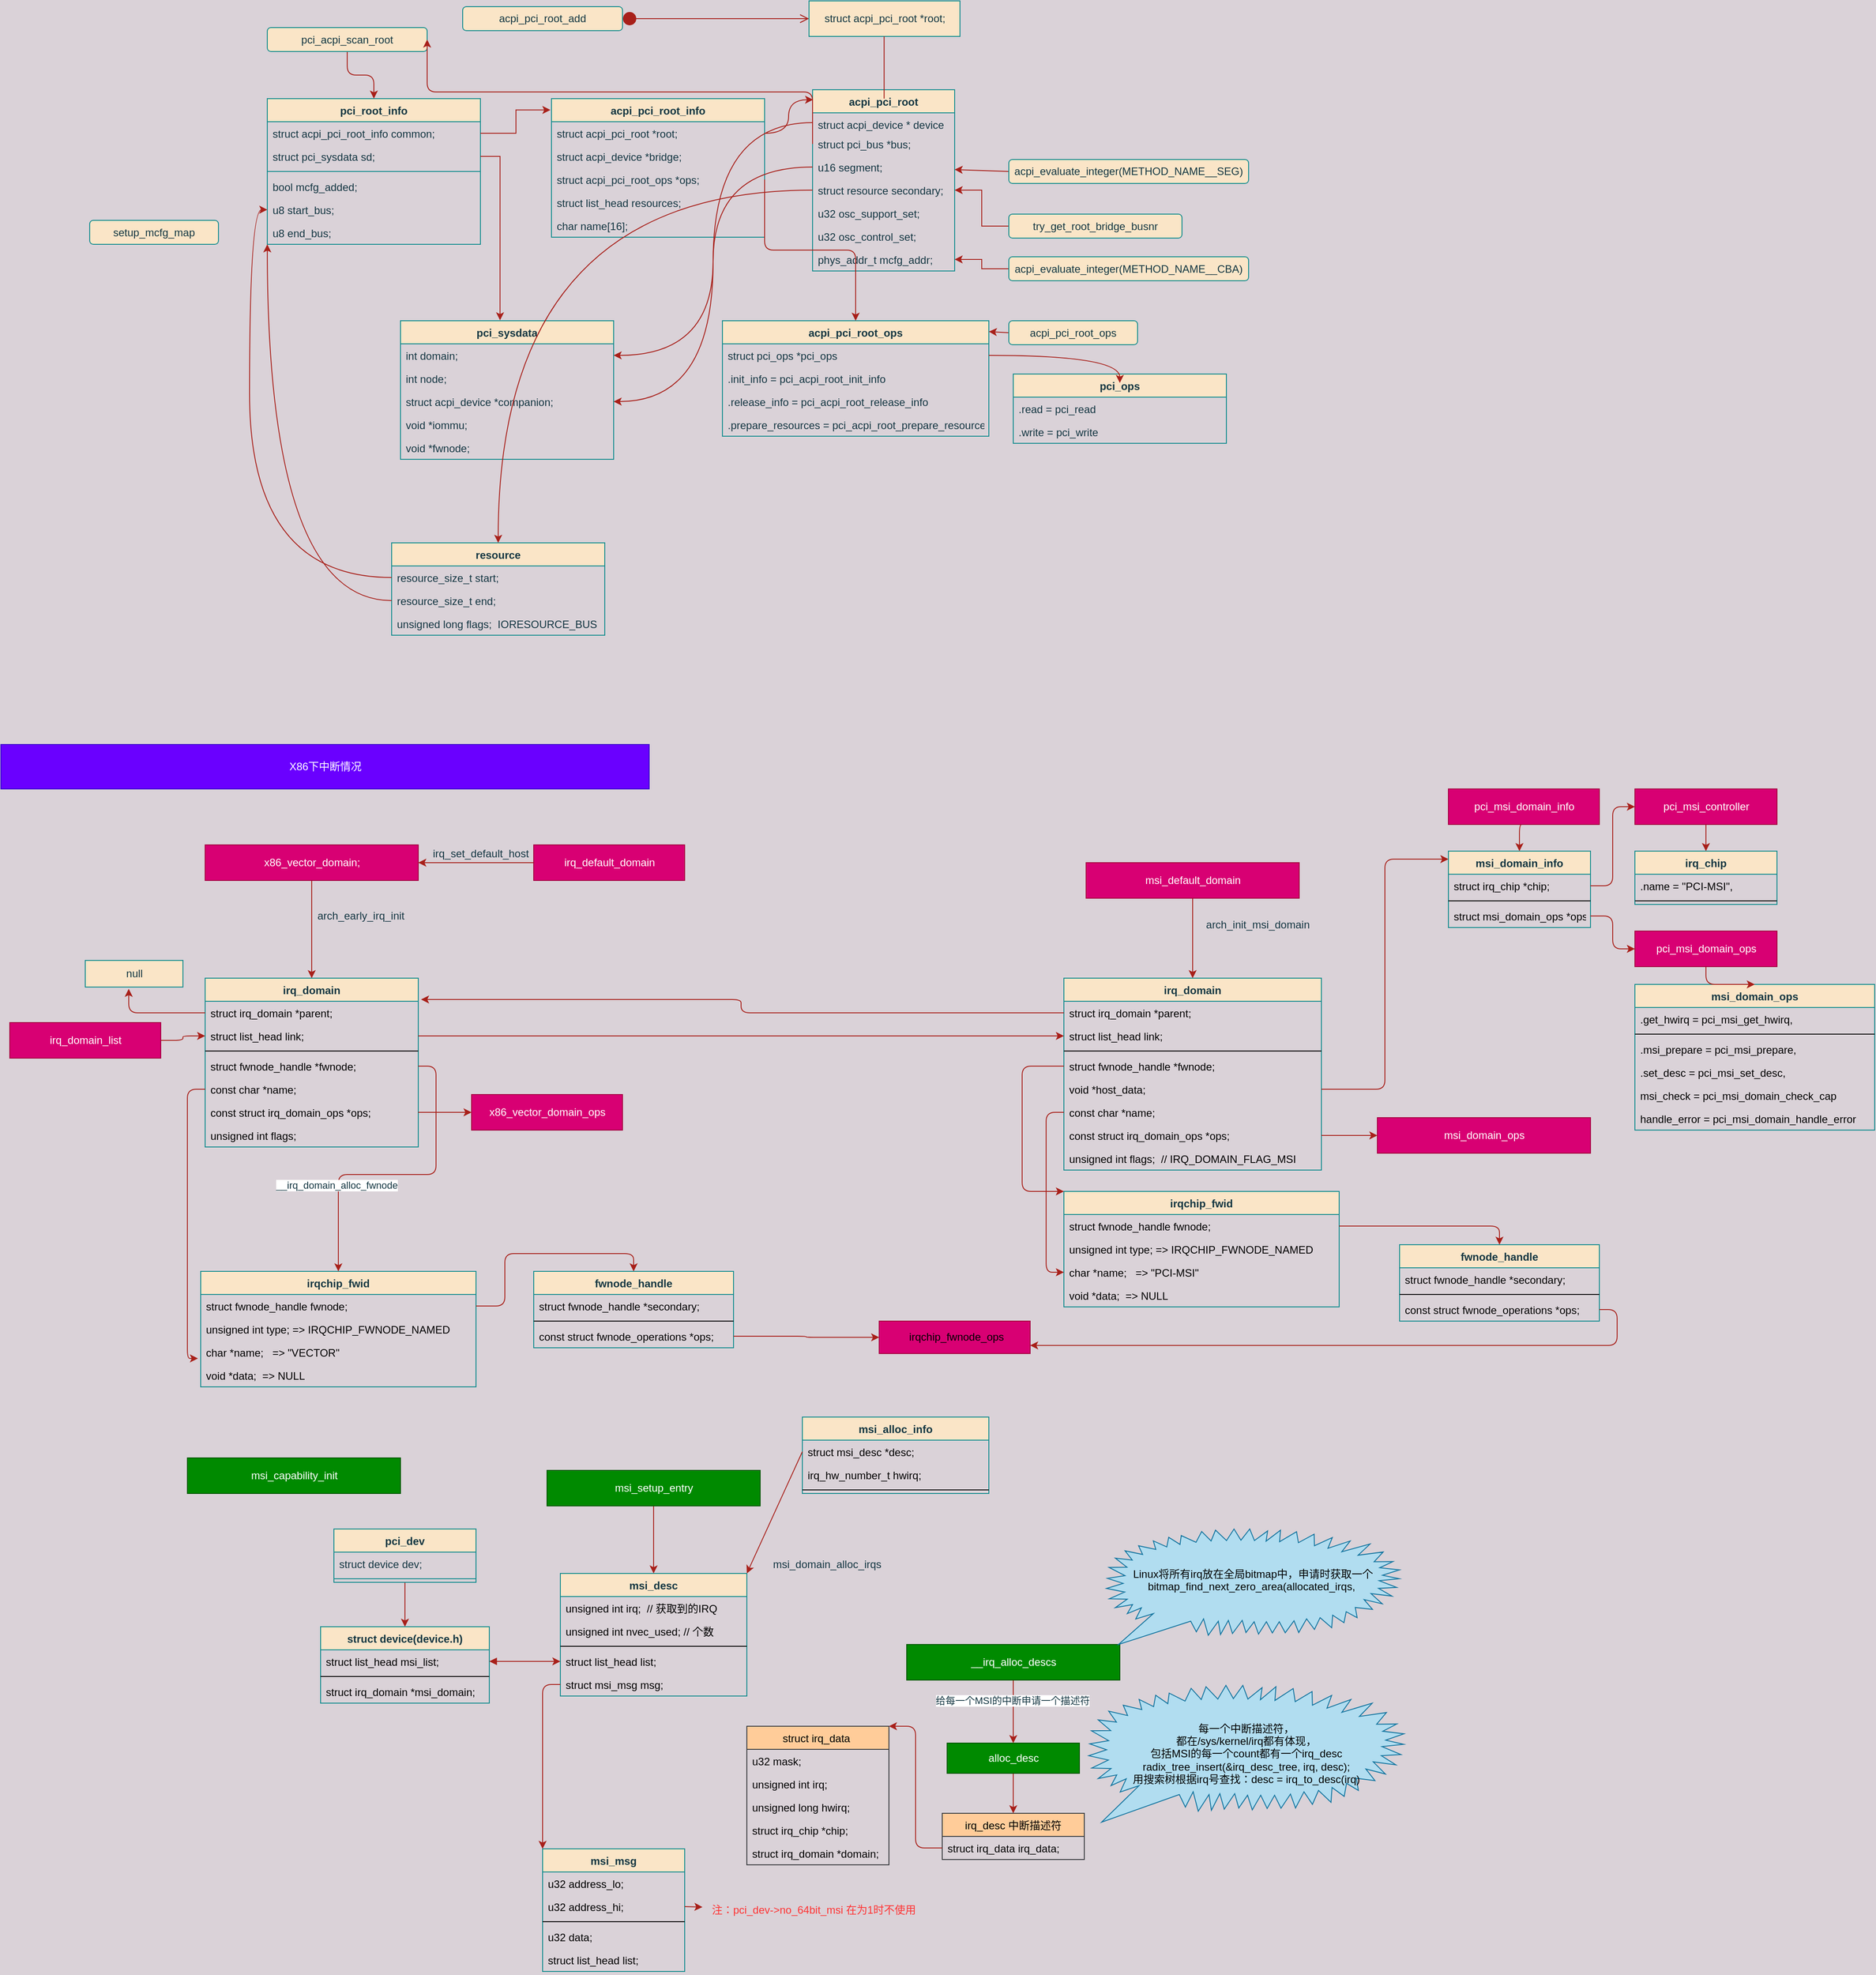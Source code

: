 <mxfile version="14.0.1" type="device"><diagram id="C5RBs43oDa-KdzZeNtuy" name="Page-1"><mxGraphModel dx="2249" dy="748" grid="1" gridSize="10" guides="1" tooltips="1" connect="1" arrows="1" fold="1" page="1" pageScale="1" pageWidth="827" pageHeight="1169" background="#DAD2D8" math="0" shadow="0"><root><mxCell id="WIyWlLk6GJQsqaUBKTNV-0"/><mxCell id="WIyWlLk6GJQsqaUBKTNV-1" parent="WIyWlLk6GJQsqaUBKTNV-0"/><mxCell id="XxtP2RNTVHz3gAKLAg2D-0" value="acpi_pci_root" style="swimlane;fontStyle=1;align=center;verticalAlign=top;childLayout=stackLayout;horizontal=1;startSize=26;horizontalStack=0;resizeParent=1;resizeParentMax=0;resizeLast=0;collapsible=1;marginBottom=0;fillColor=#FAE5C7;strokeColor=#0F8B8D;fontColor=#143642;" parent="WIyWlLk6GJQsqaUBKTNV-1" vertex="1"><mxGeometry x="254" y="200" width="160" height="204" as="geometry"/></mxCell><mxCell id="XxtP2RNTVHz3gAKLAg2D-1" value="struct acpi_device * device" style="text;strokeColor=none;fillColor=none;align=left;verticalAlign=top;spacingLeft=4;spacingRight=4;overflow=hidden;rotatable=0;points=[[0,0.5],[1,0.5]];portConstraint=eastwest;fontColor=#143642;" parent="XxtP2RNTVHz3gAKLAg2D-0" vertex="1"><mxGeometry y="26" width="160" height="22" as="geometry"/></mxCell><mxCell id="XxtP2RNTVHz3gAKLAg2D-3" value="struct pci_bus *bus;" style="text;strokeColor=none;fillColor=none;align=left;verticalAlign=top;spacingLeft=4;spacingRight=4;overflow=hidden;rotatable=0;points=[[0,0.5],[1,0.5]];portConstraint=eastwest;fontColor=#143642;" parent="XxtP2RNTVHz3gAKLAg2D-0" vertex="1"><mxGeometry y="48" width="160" height="26" as="geometry"/></mxCell><mxCell id="XxtP2RNTVHz3gAKLAg2D-4" value="u16 segment;" style="text;strokeColor=none;fillColor=none;align=left;verticalAlign=top;spacingLeft=4;spacingRight=4;overflow=hidden;rotatable=0;points=[[0,0.5],[1,0.5]];portConstraint=eastwest;fontColor=#143642;" parent="XxtP2RNTVHz3gAKLAg2D-0" vertex="1"><mxGeometry y="74" width="160" height="26" as="geometry"/></mxCell><mxCell id="XxtP2RNTVHz3gAKLAg2D-5" value="struct resource secondary;" style="text;strokeColor=none;fillColor=none;align=left;verticalAlign=top;spacingLeft=4;spacingRight=4;overflow=hidden;rotatable=0;points=[[0,0.5],[1,0.5]];portConstraint=eastwest;fontColor=#143642;" parent="XxtP2RNTVHz3gAKLAg2D-0" vertex="1"><mxGeometry y="100" width="160" height="26" as="geometry"/></mxCell><mxCell id="XxtP2RNTVHz3gAKLAg2D-6" value="u32 osc_support_set;" style="text;strokeColor=none;fillColor=none;align=left;verticalAlign=top;spacingLeft=4;spacingRight=4;overflow=hidden;rotatable=0;points=[[0,0.5],[1,0.5]];portConstraint=eastwest;fontColor=#143642;" parent="XxtP2RNTVHz3gAKLAg2D-0" vertex="1"><mxGeometry y="126" width="160" height="26" as="geometry"/></mxCell><mxCell id="XxtP2RNTVHz3gAKLAg2D-10" value="u32 osc_control_set;" style="text;strokeColor=none;fillColor=none;align=left;verticalAlign=top;spacingLeft=4;spacingRight=4;overflow=hidden;rotatable=0;points=[[0,0.5],[1,0.5]];portConstraint=eastwest;fontColor=#143642;" parent="XxtP2RNTVHz3gAKLAg2D-0" vertex="1"><mxGeometry y="152" width="160" height="26" as="geometry"/></mxCell><mxCell id="XxtP2RNTVHz3gAKLAg2D-8" value="phys_addr_t mcfg_addr;" style="text;strokeColor=none;fillColor=none;align=left;verticalAlign=top;spacingLeft=4;spacingRight=4;overflow=hidden;rotatable=0;points=[[0,0.5],[1,0.5]];portConstraint=eastwest;fontColor=#143642;" parent="XxtP2RNTVHz3gAKLAg2D-0" vertex="1"><mxGeometry y="178" width="160" height="26" as="geometry"/></mxCell><mxCell id="XxtP2RNTVHz3gAKLAg2D-11" value="" style="html=1;verticalAlign=bottom;startArrow=circle;startFill=1;endArrow=open;startSize=6;endSize=8;strokeColor=#A8201A;fontColor=#143642;labelBackgroundColor=#DAD2D8;" parent="WIyWlLk6GJQsqaUBKTNV-1" edge="1"><mxGeometry width="80" relative="1" as="geometry"><mxPoint x="40" y="120" as="sourcePoint"/><mxPoint x="250" y="120" as="targetPoint"/></mxGeometry></mxCell><mxCell id="XxtP2RNTVHz3gAKLAg2D-12" value="struct acpi_pci_root *root;" style="html=1;fillColor=#FAE5C7;strokeColor=#0F8B8D;fontColor=#143642;" parent="WIyWlLk6GJQsqaUBKTNV-1" vertex="1"><mxGeometry x="250" y="100" width="170" height="40" as="geometry"/></mxCell><mxCell id="XxtP2RNTVHz3gAKLAg2D-16" value="" style="endArrow=none;html=1;strokeColor=#A8201A;fontColor=#143642;labelBackgroundColor=#DAD2D8;" parent="WIyWlLk6GJQsqaUBKTNV-1" edge="1"><mxGeometry width="50" height="50" relative="1" as="geometry"><mxPoint x="334.58" y="210" as="sourcePoint"/><mxPoint x="334.58" y="140" as="targetPoint"/></mxGeometry></mxCell><mxCell id="XxtP2RNTVHz3gAKLAg2D-20" style="edgeStyle=none;rounded=0;orthogonalLoop=1;jettySize=auto;html=1;exitX=0;exitY=0.5;exitDx=0;exitDy=0;strokeColor=#A8201A;fontColor=#143642;labelBackgroundColor=#DAD2D8;" parent="WIyWlLk6GJQsqaUBKTNV-1" source="XxtP2RNTVHz3gAKLAg2D-18" target="XxtP2RNTVHz3gAKLAg2D-4" edge="1"><mxGeometry relative="1" as="geometry"/></mxCell><mxCell id="XxtP2RNTVHz3gAKLAg2D-18" value="acpi_evaluate_integer(METHOD_NAME__SEG)" style="rounded=1;whiteSpace=wrap;html=1;fillColor=#FAE5C7;strokeColor=#0F8B8D;fontColor=#143642;" parent="WIyWlLk6GJQsqaUBKTNV-1" vertex="1"><mxGeometry x="475" y="278.5" width="270" height="27" as="geometry"/></mxCell><mxCell id="XxtP2RNTVHz3gAKLAg2D-24" style="edgeStyle=orthogonalEdgeStyle;rounded=0;orthogonalLoop=1;jettySize=auto;html=1;exitX=0;exitY=0.5;exitDx=0;exitDy=0;entryX=1;entryY=0.5;entryDx=0;entryDy=0;strokeColor=#A8201A;fontColor=#143642;labelBackgroundColor=#DAD2D8;" parent="WIyWlLk6GJQsqaUBKTNV-1" source="XxtP2RNTVHz3gAKLAg2D-22" target="XxtP2RNTVHz3gAKLAg2D-5" edge="1"><mxGeometry relative="1" as="geometry"/></mxCell><mxCell id="XxtP2RNTVHz3gAKLAg2D-22" value="try_get_root_bridge_busnr" style="rounded=1;whiteSpace=wrap;html=1;fillColor=#FAE5C7;strokeColor=#0F8B8D;fontColor=#143642;" parent="WIyWlLk6GJQsqaUBKTNV-1" vertex="1"><mxGeometry x="475" y="340" width="195" height="27" as="geometry"/></mxCell><mxCell id="XxtP2RNTVHz3gAKLAg2D-26" style="edgeStyle=orthogonalEdgeStyle;rounded=0;orthogonalLoop=1;jettySize=auto;html=1;exitX=0;exitY=0.5;exitDx=0;exitDy=0;entryX=1;entryY=0.5;entryDx=0;entryDy=0;strokeColor=#A8201A;fontColor=#143642;labelBackgroundColor=#DAD2D8;" parent="WIyWlLk6GJQsqaUBKTNV-1" source="XxtP2RNTVHz3gAKLAg2D-25" target="XxtP2RNTVHz3gAKLAg2D-8" edge="1"><mxGeometry relative="1" as="geometry"/></mxCell><mxCell id="XxtP2RNTVHz3gAKLAg2D-25" value="acpi_evaluate_integer(METHOD_NAME__CBA)" style="rounded=1;whiteSpace=wrap;html=1;fillColor=#FAE5C7;strokeColor=#0F8B8D;fontColor=#143642;" parent="WIyWlLk6GJQsqaUBKTNV-1" vertex="1"><mxGeometry x="475" y="388" width="270" height="27" as="geometry"/></mxCell><mxCell id="XxtP2RNTVHz3gAKLAg2D-29" value="pci_root_info" style="swimlane;fontStyle=1;align=center;verticalAlign=top;childLayout=stackLayout;horizontal=1;startSize=26;horizontalStack=0;resizeParent=1;resizeParentMax=0;resizeLast=0;collapsible=1;marginBottom=0;fillColor=#FAE5C7;strokeColor=#0F8B8D;fontColor=#143642;" parent="WIyWlLk6GJQsqaUBKTNV-1" vertex="1"><mxGeometry x="-360" y="210" width="240" height="164" as="geometry"/></mxCell><mxCell id="XxtP2RNTVHz3gAKLAg2D-30" value="struct acpi_pci_root_info common;" style="text;strokeColor=none;fillColor=none;align=left;verticalAlign=top;spacingLeft=4;spacingRight=4;overflow=hidden;rotatable=0;points=[[0,0.5],[1,0.5]];portConstraint=eastwest;fontColor=#143642;" parent="XxtP2RNTVHz3gAKLAg2D-29" vertex="1"><mxGeometry y="26" width="240" height="26" as="geometry"/></mxCell><mxCell id="XxtP2RNTVHz3gAKLAg2D-32" value="struct pci_sysdata sd;" style="text;strokeColor=none;fillColor=none;align=left;verticalAlign=top;spacingLeft=4;spacingRight=4;overflow=hidden;rotatable=0;points=[[0,0.5],[1,0.5]];portConstraint=eastwest;fontColor=#143642;" parent="XxtP2RNTVHz3gAKLAg2D-29" vertex="1"><mxGeometry y="52" width="240" height="26" as="geometry"/></mxCell><mxCell id="XxtP2RNTVHz3gAKLAg2D-44" value="" style="line;strokeWidth=1;fillColor=none;align=left;verticalAlign=middle;spacingTop=-1;spacingLeft=3;spacingRight=3;rotatable=0;labelPosition=right;points=[];portConstraint=eastwest;strokeColor=#0F8B8D;fontColor=#143642;labelBackgroundColor=#DAD2D8;" parent="XxtP2RNTVHz3gAKLAg2D-29" vertex="1"><mxGeometry y="78" width="240" height="8" as="geometry"/></mxCell><mxCell id="XxtP2RNTVHz3gAKLAg2D-33" value="bool mcfg_added;" style="text;strokeColor=none;fillColor=none;align=left;verticalAlign=top;spacingLeft=4;spacingRight=4;overflow=hidden;rotatable=0;points=[[0,0.5],[1,0.5]];portConstraint=eastwest;fontColor=#143642;" parent="XxtP2RNTVHz3gAKLAg2D-29" vertex="1"><mxGeometry y="86" width="240" height="26" as="geometry"/></mxCell><mxCell id="XxtP2RNTVHz3gAKLAg2D-38" value="u8 start_bus;" style="text;strokeColor=none;fillColor=none;align=left;verticalAlign=top;spacingLeft=4;spacingRight=4;overflow=hidden;rotatable=0;points=[[0,0.5],[1,0.5]];portConstraint=eastwest;fontColor=#143642;" parent="XxtP2RNTVHz3gAKLAg2D-29" vertex="1"><mxGeometry y="112" width="240" height="26" as="geometry"/></mxCell><mxCell id="XxtP2RNTVHz3gAKLAg2D-40" value="u8 end_bus;" style="text;strokeColor=none;align=left;verticalAlign=top;spacingLeft=4;spacingRight=4;overflow=hidden;rotatable=0;points=[[0,0.5],[1,0.5]];portConstraint=eastwest;fontColor=#143642;" parent="XxtP2RNTVHz3gAKLAg2D-29" vertex="1"><mxGeometry y="138" width="240" height="26" as="geometry"/></mxCell><mxCell id="XxtP2RNTVHz3gAKLAg2D-46" value="pci_sysdata" style="swimlane;fontStyle=1;align=center;verticalAlign=top;childLayout=stackLayout;horizontal=1;startSize=26;horizontalStack=0;resizeParent=1;resizeParentMax=0;resizeLast=0;collapsible=1;marginBottom=0;fillColor=#FAE5C7;strokeColor=#0F8B8D;fontColor=#143642;" parent="WIyWlLk6GJQsqaUBKTNV-1" vertex="1"><mxGeometry x="-210" y="460" width="240" height="156" as="geometry"/></mxCell><mxCell id="XxtP2RNTVHz3gAKLAg2D-47" value="int&#9;&#9;domain;&#9;" style="text;strokeColor=none;fillColor=none;align=left;verticalAlign=top;spacingLeft=4;spacingRight=4;overflow=hidden;rotatable=0;points=[[0,0.5],[1,0.5]];portConstraint=eastwest;fontColor=#143642;" parent="XxtP2RNTVHz3gAKLAg2D-46" vertex="1"><mxGeometry y="26" width="240" height="26" as="geometry"/></mxCell><mxCell id="XxtP2RNTVHz3gAKLAg2D-48" value="int&#9;&#9;node;" style="text;strokeColor=none;fillColor=none;align=left;verticalAlign=top;spacingLeft=4;spacingRight=4;overflow=hidden;rotatable=0;points=[[0,0.5],[1,0.5]];portConstraint=eastwest;fontColor=#143642;" parent="XxtP2RNTVHz3gAKLAg2D-46" vertex="1"><mxGeometry y="52" width="240" height="26" as="geometry"/></mxCell><mxCell id="XxtP2RNTVHz3gAKLAg2D-50" value="struct acpi_device *companion;" style="text;strokeColor=none;fillColor=none;align=left;verticalAlign=top;spacingLeft=4;spacingRight=4;overflow=hidden;rotatable=0;points=[[0,0.5],[1,0.5]];portConstraint=eastwest;fontColor=#143642;" parent="XxtP2RNTVHz3gAKLAg2D-46" vertex="1"><mxGeometry y="78" width="240" height="26" as="geometry"/></mxCell><mxCell id="XxtP2RNTVHz3gAKLAg2D-51" value="void&#9;&#9;*iommu;&#9;" style="text;strokeColor=none;fillColor=none;align=left;verticalAlign=top;spacingLeft=4;spacingRight=4;overflow=hidden;rotatable=0;points=[[0,0.5],[1,0.5]];portConstraint=eastwest;fontColor=#143642;" parent="XxtP2RNTVHz3gAKLAg2D-46" vertex="1"><mxGeometry y="104" width="240" height="26" as="geometry"/></mxCell><mxCell id="XxtP2RNTVHz3gAKLAg2D-52" value="void&#9;&#9;*fwnode;" style="text;strokeColor=none;align=left;verticalAlign=top;spacingLeft=4;spacingRight=4;overflow=hidden;rotatable=0;points=[[0,0.5],[1,0.5]];portConstraint=eastwest;fontColor=#143642;" parent="XxtP2RNTVHz3gAKLAg2D-46" vertex="1"><mxGeometry y="130" width="240" height="26" as="geometry"/></mxCell><mxCell id="XxtP2RNTVHz3gAKLAg2D-53" style="edgeStyle=orthogonalEdgeStyle;rounded=0;orthogonalLoop=1;jettySize=auto;html=1;exitX=1;exitY=0.5;exitDx=0;exitDy=0;entryX=0.467;entryY=-0.003;entryDx=0;entryDy=0;entryPerimeter=0;strokeColor=#A8201A;fontColor=#143642;labelBackgroundColor=#DAD2D8;" parent="WIyWlLk6GJQsqaUBKTNV-1" source="XxtP2RNTVHz3gAKLAg2D-32" target="XxtP2RNTVHz3gAKLAg2D-46" edge="1"><mxGeometry relative="1" as="geometry"/></mxCell><mxCell id="XxtP2RNTVHz3gAKLAg2D-54" value="acpi_pci_root_info" style="swimlane;fontStyle=1;align=center;verticalAlign=top;childLayout=stackLayout;horizontal=1;startSize=26;horizontalStack=0;resizeParent=1;resizeParentMax=0;resizeLast=0;collapsible=1;marginBottom=0;fillColor=#FAE5C7;strokeColor=#0F8B8D;fontColor=#143642;" parent="WIyWlLk6GJQsqaUBKTNV-1" vertex="1"><mxGeometry x="-40" y="210" width="240" height="156" as="geometry"/></mxCell><mxCell id="XxtP2RNTVHz3gAKLAg2D-55" value="struct acpi_pci_root&#9;&#9;*root;" style="text;strokeColor=none;fillColor=none;align=left;verticalAlign=top;spacingLeft=4;spacingRight=4;overflow=hidden;rotatable=0;points=[[0,0.5],[1,0.5]];portConstraint=eastwest;fontColor=#143642;" parent="XxtP2RNTVHz3gAKLAg2D-54" vertex="1"><mxGeometry y="26" width="240" height="26" as="geometry"/></mxCell><mxCell id="XxtP2RNTVHz3gAKLAg2D-56" value="struct acpi_device&#9;&#9;*bridge;" style="text;strokeColor=none;fillColor=none;align=left;verticalAlign=top;spacingLeft=4;spacingRight=4;overflow=hidden;rotatable=0;points=[[0,0.5],[1,0.5]];portConstraint=eastwest;fontColor=#143642;" parent="XxtP2RNTVHz3gAKLAg2D-54" vertex="1"><mxGeometry y="52" width="240" height="26" as="geometry"/></mxCell><mxCell id="XxtP2RNTVHz3gAKLAg2D-57" value="struct acpi_pci_root_ops&#9;*ops;" style="text;strokeColor=none;fillColor=none;align=left;verticalAlign=top;spacingLeft=4;spacingRight=4;overflow=hidden;rotatable=0;points=[[0,0.5],[1,0.5]];portConstraint=eastwest;fontColor=#143642;" parent="XxtP2RNTVHz3gAKLAg2D-54" vertex="1"><mxGeometry y="78" width="240" height="26" as="geometry"/></mxCell><mxCell id="XxtP2RNTVHz3gAKLAg2D-58" value="struct list_head&#9;&#9;resources;" style="text;strokeColor=none;fillColor=none;align=left;verticalAlign=top;spacingLeft=4;spacingRight=4;overflow=hidden;rotatable=0;points=[[0,0.5],[1,0.5]];portConstraint=eastwest;fontColor=#143642;" parent="XxtP2RNTVHz3gAKLAg2D-54" vertex="1"><mxGeometry y="104" width="240" height="26" as="geometry"/></mxCell><mxCell id="XxtP2RNTVHz3gAKLAg2D-59" value="char&#9;&#9;&#9;&#9;name[16];" style="text;strokeColor=none;align=left;verticalAlign=top;spacingLeft=4;spacingRight=4;overflow=hidden;rotatable=0;points=[[0,0.5],[1,0.5]];portConstraint=eastwest;fontColor=#143642;" parent="XxtP2RNTVHz3gAKLAg2D-54" vertex="1"><mxGeometry y="130" width="240" height="26" as="geometry"/></mxCell><mxCell id="XxtP2RNTVHz3gAKLAg2D-60" style="edgeStyle=orthogonalEdgeStyle;rounded=0;orthogonalLoop=1;jettySize=auto;html=1;exitX=1;exitY=0.5;exitDx=0;exitDy=0;entryX=-0.005;entryY=0.082;entryDx=0;entryDy=0;entryPerimeter=0;strokeColor=#A8201A;fontColor=#143642;labelBackgroundColor=#DAD2D8;" parent="WIyWlLk6GJQsqaUBKTNV-1" source="XxtP2RNTVHz3gAKLAg2D-30" target="XxtP2RNTVHz3gAKLAg2D-54" edge="1"><mxGeometry relative="1" as="geometry"/></mxCell><mxCell id="XxtP2RNTVHz3gAKLAg2D-61" style="edgeStyle=orthogonalEdgeStyle;rounded=0;orthogonalLoop=1;jettySize=auto;html=1;exitX=1;exitY=0.5;exitDx=0;exitDy=0;entryX=0.004;entryY=0.055;entryDx=0;entryDy=0;entryPerimeter=0;curved=1;strokeColor=#A8201A;fontColor=#143642;labelBackgroundColor=#DAD2D8;" parent="WIyWlLk6GJQsqaUBKTNV-1" source="XxtP2RNTVHz3gAKLAg2D-55" target="XxtP2RNTVHz3gAKLAg2D-0" edge="1"><mxGeometry relative="1" as="geometry"/></mxCell><mxCell id="XxtP2RNTVHz3gAKLAg2D-62" value="acpi_pci_root_add" style="rounded=1;whiteSpace=wrap;html=1;fillColor=#FAE5C7;strokeColor=#0F8B8D;fontColor=#143642;" parent="WIyWlLk6GJQsqaUBKTNV-1" vertex="1"><mxGeometry x="-140" y="106.5" width="180" height="27" as="geometry"/></mxCell><mxCell id="XxtP2RNTVHz3gAKLAg2D-64" style="edgeStyle=orthogonalEdgeStyle;rounded=0;orthogonalLoop=1;jettySize=auto;html=1;exitX=0;exitY=0.5;exitDx=0;exitDy=0;curved=1;strokeColor=#A8201A;fontColor=#143642;labelBackgroundColor=#DAD2D8;" parent="WIyWlLk6GJQsqaUBKTNV-1" source="XxtP2RNTVHz3gAKLAg2D-4" target="XxtP2RNTVHz3gAKLAg2D-47" edge="1"><mxGeometry relative="1" as="geometry"/></mxCell><mxCell id="XxtP2RNTVHz3gAKLAg2D-66" style="edgeStyle=orthogonalEdgeStyle;rounded=0;orthogonalLoop=1;jettySize=auto;html=1;exitX=0;exitY=0.5;exitDx=0;exitDy=0;entryX=1;entryY=0.5;entryDx=0;entryDy=0;curved=1;strokeColor=#A8201A;fontColor=#143642;labelBackgroundColor=#DAD2D8;" parent="WIyWlLk6GJQsqaUBKTNV-1" source="XxtP2RNTVHz3gAKLAg2D-1" target="XxtP2RNTVHz3gAKLAg2D-50" edge="1"><mxGeometry relative="1" as="geometry"/></mxCell><mxCell id="XxtP2RNTVHz3gAKLAg2D-68" style="edgeStyle=orthogonalEdgeStyle;curved=0;rounded=1;sketch=0;orthogonalLoop=1;jettySize=auto;html=1;exitX=0.5;exitY=1;exitDx=0;exitDy=0;entryX=0.5;entryY=0;entryDx=0;entryDy=0;strokeColor=#A8201A;fontColor=#143642;labelBackgroundColor=#DAD2D8;" parent="WIyWlLk6GJQsqaUBKTNV-1" source="XxtP2RNTVHz3gAKLAg2D-67" target="XxtP2RNTVHz3gAKLAg2D-29" edge="1"><mxGeometry relative="1" as="geometry"/></mxCell><mxCell id="XxtP2RNTVHz3gAKLAg2D-67" value="pci_acpi_scan_root" style="rounded=1;whiteSpace=wrap;html=1;fillColor=#FAE5C7;strokeColor=#0F8B8D;fontColor=#143642;" parent="WIyWlLk6GJQsqaUBKTNV-1" vertex="1"><mxGeometry x="-360" y="130" width="180" height="27" as="geometry"/></mxCell><mxCell id="XxtP2RNTVHz3gAKLAg2D-70" value="acpi_pci_root_ops" style="swimlane;fontStyle=1;align=center;verticalAlign=top;childLayout=stackLayout;horizontal=1;startSize=26;horizontalStack=0;resizeParent=1;resizeParentMax=0;resizeLast=0;collapsible=1;marginBottom=0;fillColor=#FAE5C7;strokeColor=#0F8B8D;fontColor=#143642;" parent="WIyWlLk6GJQsqaUBKTNV-1" vertex="1"><mxGeometry x="152.5" y="460" width="300" height="130" as="geometry"/></mxCell><mxCell id="XxtP2RNTVHz3gAKLAg2D-71" value="struct pci_ops *pci_ops" style="text;strokeColor=none;fillColor=none;align=left;verticalAlign=top;spacingLeft=4;spacingRight=4;overflow=hidden;rotatable=0;points=[[0,0.5],[1,0.5]];portConstraint=eastwest;fontColor=#143642;" parent="XxtP2RNTVHz3gAKLAg2D-70" vertex="1"><mxGeometry y="26" width="300" height="26" as="geometry"/></mxCell><mxCell id="XxtP2RNTVHz3gAKLAg2D-72" value=".init_info = pci_acpi_root_init_info" style="text;align=left;verticalAlign=top;spacingLeft=4;spacingRight=4;overflow=hidden;rotatable=0;points=[[0,0.5],[1,0.5]];portConstraint=eastwest;fontColor=#143642;" parent="XxtP2RNTVHz3gAKLAg2D-70" vertex="1"><mxGeometry y="52" width="300" height="26" as="geometry"/></mxCell><mxCell id="XxtP2RNTVHz3gAKLAg2D-73" value=".release_info = pci_acpi_root_release_info" style="text;align=left;verticalAlign=top;spacingLeft=4;spacingRight=4;overflow=hidden;rotatable=0;points=[[0,0.5],[1,0.5]];portConstraint=eastwest;fontColor=#143642;" parent="XxtP2RNTVHz3gAKLAg2D-70" vertex="1"><mxGeometry y="78" width="300" height="26" as="geometry"/></mxCell><mxCell id="XxtP2RNTVHz3gAKLAg2D-74" value=".prepare_resources = pci_acpi_root_prepare_resources,&#9;" style="text;align=left;verticalAlign=top;spacingLeft=4;spacingRight=4;overflow=hidden;rotatable=0;points=[[0,0.5],[1,0.5]];portConstraint=eastwest;fontColor=#143642;" parent="XxtP2RNTVHz3gAKLAg2D-70" vertex="1"><mxGeometry y="104" width="300" height="26" as="geometry"/></mxCell><mxCell id="XxtP2RNTVHz3gAKLAg2D-79" style="edgeStyle=none;rounded=1;sketch=0;orthogonalLoop=1;jettySize=auto;html=1;exitX=0;exitY=0.5;exitDx=0;exitDy=0;entryX=1;entryY=0.094;entryDx=0;entryDy=0;entryPerimeter=0;strokeColor=#A8201A;fontColor=#143642;labelBackgroundColor=#DAD2D8;" parent="WIyWlLk6GJQsqaUBKTNV-1" source="XxtP2RNTVHz3gAKLAg2D-78" target="XxtP2RNTVHz3gAKLAg2D-70" edge="1"><mxGeometry relative="1" as="geometry"/></mxCell><mxCell id="XxtP2RNTVHz3gAKLAg2D-78" value="acpi_pci_root_ops" style="rounded=1;whiteSpace=wrap;html=1;fillColor=#FAE5C7;strokeColor=#0F8B8D;fontColor=#143642;" parent="WIyWlLk6GJQsqaUBKTNV-1" vertex="1"><mxGeometry x="475" y="460" width="145" height="27" as="geometry"/></mxCell><mxCell id="XxtP2RNTVHz3gAKLAg2D-81" value="pci_ops" style="swimlane;fontStyle=1;align=center;verticalAlign=top;childLayout=stackLayout;horizontal=1;startSize=26;horizontalStack=0;resizeParent=1;resizeParentMax=0;resizeLast=0;collapsible=1;marginBottom=0;fillColor=#FAE5C7;strokeColor=#0F8B8D;fontColor=#143642;" parent="WIyWlLk6GJQsqaUBKTNV-1" vertex="1"><mxGeometry x="480" y="520" width="240" height="78" as="geometry"/></mxCell><mxCell id="XxtP2RNTVHz3gAKLAg2D-82" value=".read = pci_read&#9;" style="text;align=left;verticalAlign=top;spacingLeft=4;spacingRight=4;overflow=hidden;rotatable=0;points=[[0,0.5],[1,0.5]];portConstraint=eastwest;fontColor=#143642;" parent="XxtP2RNTVHz3gAKLAg2D-81" vertex="1"><mxGeometry y="26" width="240" height="26" as="geometry"/></mxCell><mxCell id="XxtP2RNTVHz3gAKLAg2D-83" value=".write = pci_write" style="text;align=left;verticalAlign=top;spacingLeft=4;spacingRight=4;overflow=hidden;rotatable=0;points=[[0,0.5],[1,0.5]];portConstraint=eastwest;fontColor=#143642;" parent="XxtP2RNTVHz3gAKLAg2D-81" vertex="1"><mxGeometry y="52" width="240" height="26" as="geometry"/></mxCell><mxCell id="XxtP2RNTVHz3gAKLAg2D-86" style="edgeStyle=orthogonalEdgeStyle;curved=1;rounded=1;sketch=0;orthogonalLoop=1;jettySize=auto;html=1;exitX=1;exitY=0.5;exitDx=0;exitDy=0;entryX=0.5;entryY=0.128;entryDx=0;entryDy=0;entryPerimeter=0;strokeColor=#A8201A;fontColor=#143642;labelBackgroundColor=#DAD2D8;" parent="WIyWlLk6GJQsqaUBKTNV-1" source="XxtP2RNTVHz3gAKLAg2D-71" target="XxtP2RNTVHz3gAKLAg2D-81" edge="1"><mxGeometry relative="1" as="geometry"/></mxCell><mxCell id="XxtP2RNTVHz3gAKLAg2D-87" style="edgeStyle=elbowEdgeStyle;rounded=1;sketch=0;orthogonalLoop=1;jettySize=auto;html=1;exitX=1;exitY=0.5;exitDx=0;exitDy=0;elbow=vertical;strokeColor=#A8201A;fontColor=#143642;labelBackgroundColor=#DAD2D8;" parent="WIyWlLk6GJQsqaUBKTNV-1" source="XxtP2RNTVHz3gAKLAg2D-57" target="XxtP2RNTVHz3gAKLAg2D-70" edge="1"><mxGeometry relative="1" as="geometry"/></mxCell><mxCell id="XxtP2RNTVHz3gAKLAg2D-91" style="edgeStyle=elbowEdgeStyle;rounded=1;sketch=0;orthogonalLoop=1;jettySize=auto;elbow=vertical;html=1;exitX=0;exitY=0.5;exitDx=0;exitDy=0;entryX=1;entryY=0.5;entryDx=0;entryDy=0;strokeColor=#A8201A;fontColor=#143642;labelBackgroundColor=#DAD2D8;" parent="WIyWlLk6GJQsqaUBKTNV-1" source="XxtP2RNTVHz3gAKLAg2D-3" target="XxtP2RNTVHz3gAKLAg2D-67" edge="1"><mxGeometry relative="1" as="geometry"/></mxCell><mxCell id="XxtP2RNTVHz3gAKLAg2D-93" value="resource" style="swimlane;fontStyle=1;align=center;verticalAlign=top;childLayout=stackLayout;horizontal=1;startSize=26;horizontalStack=0;resizeParent=1;resizeParentMax=0;resizeLast=0;collapsible=1;marginBottom=0;fillColor=#FAE5C7;strokeColor=#0F8B8D;fontColor=#143642;" parent="WIyWlLk6GJQsqaUBKTNV-1" vertex="1"><mxGeometry x="-220" y="710" width="240" height="104" as="geometry"/></mxCell><mxCell id="XxtP2RNTVHz3gAKLAg2D-94" value="resource_size_t start;" style="text;strokeColor=none;fillColor=none;align=left;verticalAlign=top;spacingLeft=4;spacingRight=4;overflow=hidden;rotatable=0;points=[[0,0.5],[1,0.5]];portConstraint=eastwest;fontColor=#143642;" parent="XxtP2RNTVHz3gAKLAg2D-93" vertex="1"><mxGeometry y="26" width="240" height="26" as="geometry"/></mxCell><mxCell id="XxtP2RNTVHz3gAKLAg2D-95" value="resource_size_t end;" style="text;strokeColor=none;fillColor=none;align=left;verticalAlign=top;spacingLeft=4;spacingRight=4;overflow=hidden;rotatable=0;points=[[0,0.5],[1,0.5]];portConstraint=eastwest;fontColor=#143642;" parent="XxtP2RNTVHz3gAKLAg2D-93" vertex="1"><mxGeometry y="52" width="240" height="26" as="geometry"/></mxCell><mxCell id="XxtP2RNTVHz3gAKLAg2D-97" value="unsigned long flags;  IORESOURCE_BUS" style="text;strokeColor=none;fillColor=none;align=left;verticalAlign=top;spacingLeft=4;spacingRight=4;overflow=hidden;rotatable=0;points=[[0,0.5],[1,0.5]];portConstraint=eastwest;fontColor=#143642;" parent="XxtP2RNTVHz3gAKLAg2D-93" vertex="1"><mxGeometry y="78" width="240" height="26" as="geometry"/></mxCell><mxCell id="XxtP2RNTVHz3gAKLAg2D-100" style="edgeStyle=orthogonalEdgeStyle;rounded=1;sketch=0;orthogonalLoop=1;jettySize=auto;elbow=vertical;html=1;exitX=0;exitY=0.5;exitDx=0;exitDy=0;curved=1;strokeColor=#A8201A;fontColor=#143642;labelBackgroundColor=#DAD2D8;" parent="WIyWlLk6GJQsqaUBKTNV-1" source="XxtP2RNTVHz3gAKLAg2D-5" target="XxtP2RNTVHz3gAKLAg2D-93" edge="1"><mxGeometry relative="1" as="geometry"/></mxCell><mxCell id="XxtP2RNTVHz3gAKLAg2D-102" style="edgeStyle=orthogonalEdgeStyle;curved=1;rounded=1;sketch=0;orthogonalLoop=1;jettySize=auto;html=1;exitX=0;exitY=0.5;exitDx=0;exitDy=0;entryX=0;entryY=0.5;entryDx=0;entryDy=0;strokeColor=#A8201A;fontColor=#143642;labelBackgroundColor=#DAD2D8;" parent="WIyWlLk6GJQsqaUBKTNV-1" source="XxtP2RNTVHz3gAKLAg2D-94" target="XxtP2RNTVHz3gAKLAg2D-38" edge="1"><mxGeometry relative="1" as="geometry"/></mxCell><mxCell id="XxtP2RNTVHz3gAKLAg2D-103" style="edgeStyle=orthogonalEdgeStyle;curved=1;rounded=1;sketch=0;orthogonalLoop=1;jettySize=auto;html=1;exitX=0;exitY=0.5;exitDx=0;exitDy=0;entryX=0;entryY=1;entryDx=0;entryDy=0;strokeColor=#A8201A;fontColor=#143642;labelBackgroundColor=#DAD2D8;" parent="WIyWlLk6GJQsqaUBKTNV-1" source="XxtP2RNTVHz3gAKLAg2D-95" target="XxtP2RNTVHz3gAKLAg2D-29" edge="1"><mxGeometry relative="1" as="geometry"/></mxCell><mxCell id="XxtP2RNTVHz3gAKLAg2D-104" value="setup_mcfg_map" style="rounded=1;whiteSpace=wrap;html=1;fillColor=#FAE5C7;strokeColor=#0F8B8D;fontColor=#143642;" parent="WIyWlLk6GJQsqaUBKTNV-1" vertex="1"><mxGeometry x="-560" y="347" width="145" height="27" as="geometry"/></mxCell><mxCell id="NrFx4NdHX2FA7JpS9O-W-22" style="edgeStyle=orthogonalEdgeStyle;rounded=1;sketch=0;orthogonalLoop=1;jettySize=auto;html=1;exitX=0.5;exitY=1;exitDx=0;exitDy=0;entryX=0.5;entryY=0;entryDx=0;entryDy=0;strokeColor=#A8201A;fillColor=#FAE5C7;fontColor=#143642;" edge="1" parent="WIyWlLk6GJQsqaUBKTNV-1" source="NrFx4NdHX2FA7JpS9O-W-0" target="NrFx4NdHX2FA7JpS9O-W-18"><mxGeometry relative="1" as="geometry"/></mxCell><mxCell id="NrFx4NdHX2FA7JpS9O-W-0" value="pci_dev" style="swimlane;fontStyle=1;align=center;verticalAlign=top;childLayout=stackLayout;horizontal=1;startSize=26;horizontalStack=0;resizeParent=1;resizeParentMax=0;resizeLast=0;collapsible=1;marginBottom=0;fillColor=#FAE5C7;strokeColor=#0F8B8D;fontColor=#143642;" vertex="1" parent="WIyWlLk6GJQsqaUBKTNV-1"><mxGeometry x="-285" y="1820" width="160" height="60" as="geometry"/></mxCell><mxCell id="NrFx4NdHX2FA7JpS9O-W-1" value="struct&#9;device&#9;dev;" style="text;strokeColor=none;fillColor=none;align=left;verticalAlign=top;spacingLeft=4;spacingRight=4;overflow=hidden;rotatable=0;points=[[0,0.5],[1,0.5]];portConstraint=eastwest;fontColor=#143642;" vertex="1" parent="NrFx4NdHX2FA7JpS9O-W-0"><mxGeometry y="26" width="160" height="26" as="geometry"/></mxCell><mxCell id="NrFx4NdHX2FA7JpS9O-W-2" value="" style="line;strokeWidth=1;fillColor=none;align=left;verticalAlign=middle;spacingTop=-1;spacingLeft=3;spacingRight=3;rotatable=0;labelPosition=right;points=[];portConstraint=eastwest;strokeColor=#0F8B8D;fontColor=#143642;labelBackgroundColor=#DAD2D8;" vertex="1" parent="NrFx4NdHX2FA7JpS9O-W-0"><mxGeometry y="52" width="160" height="8" as="geometry"/></mxCell><mxCell id="NrFx4NdHX2FA7JpS9O-W-4" value="msi_desc" style="swimlane;fontStyle=1;align=center;verticalAlign=top;childLayout=stackLayout;horizontal=1;startSize=26;horizontalStack=0;resizeParent=1;resizeParentMax=0;resizeLast=0;collapsible=1;marginBottom=0;rounded=0;sketch=0;strokeColor=#0F8B8D;fillColor=#FAE5C7;fontColor=#143642;" vertex="1" parent="WIyWlLk6GJQsqaUBKTNV-1"><mxGeometry x="-30" y="1870" width="210" height="138" as="geometry"/></mxCell><mxCell id="NrFx4NdHX2FA7JpS9O-W-5" value="unsigned int&#9;&#9;&#9;irq;  // 获取到的IRQ" style="text;strokeColor=none;fillColor=none;align=left;verticalAlign=top;spacingLeft=4;spacingRight=4;overflow=hidden;rotatable=0;points=[[0,0.5],[1,0.5]];portConstraint=eastwest;" vertex="1" parent="NrFx4NdHX2FA7JpS9O-W-4"><mxGeometry y="26" width="210" height="26" as="geometry"/></mxCell><mxCell id="NrFx4NdHX2FA7JpS9O-W-10" value="unsigned int&#9;&#9;&#9;nvec_used; // 个数" style="text;strokeColor=none;fillColor=none;align=left;verticalAlign=top;spacingLeft=4;spacingRight=4;overflow=hidden;rotatable=0;points=[[0,0.5],[1,0.5]];portConstraint=eastwest;" vertex="1" parent="NrFx4NdHX2FA7JpS9O-W-4"><mxGeometry y="52" width="210" height="26" as="geometry"/></mxCell><mxCell id="NrFx4NdHX2FA7JpS9O-W-6" value="" style="line;strokeWidth=1;fillColor=none;align=left;verticalAlign=middle;spacingTop=-1;spacingLeft=3;spacingRight=3;rotatable=0;labelPosition=right;points=[];portConstraint=eastwest;" vertex="1" parent="NrFx4NdHX2FA7JpS9O-W-4"><mxGeometry y="78" width="210" height="8" as="geometry"/></mxCell><mxCell id="NrFx4NdHX2FA7JpS9O-W-131" value="struct list_head&#9;&#9;list;" style="text;strokeColor=none;fillColor=none;align=left;verticalAlign=top;spacingLeft=4;spacingRight=4;overflow=hidden;rotatable=0;points=[[0,0.5],[1,0.5]];portConstraint=eastwest;" vertex="1" parent="NrFx4NdHX2FA7JpS9O-W-4"><mxGeometry y="86" width="210" height="26" as="geometry"/></mxCell><mxCell id="NrFx4NdHX2FA7JpS9O-W-11" value="struct msi_msg&#9;&#9;&#9;msg;" style="text;strokeColor=none;fillColor=none;align=left;verticalAlign=top;spacingLeft=4;spacingRight=4;overflow=hidden;rotatable=0;points=[[0,0.5],[1,0.5]];portConstraint=eastwest;" vertex="1" parent="NrFx4NdHX2FA7JpS9O-W-4"><mxGeometry y="112" width="210" height="26" as="geometry"/></mxCell><mxCell id="NrFx4NdHX2FA7JpS9O-W-12" value="msi_msg" style="swimlane;fontStyle=1;align=center;verticalAlign=top;childLayout=stackLayout;horizontal=1;startSize=26;horizontalStack=0;resizeParent=1;resizeParentMax=0;resizeLast=0;collapsible=1;marginBottom=0;rounded=0;sketch=0;strokeColor=#0F8B8D;fillColor=#FAE5C7;fontColor=#143642;" vertex="1" parent="WIyWlLk6GJQsqaUBKTNV-1"><mxGeometry x="-50" y="2180" width="160" height="138" as="geometry"/></mxCell><mxCell id="NrFx4NdHX2FA7JpS9O-W-13" value="u32&#9;address_lo;" style="text;strokeColor=none;fillColor=none;align=left;verticalAlign=top;spacingLeft=4;spacingRight=4;overflow=hidden;rotatable=0;points=[[0,0.5],[1,0.5]];portConstraint=eastwest;" vertex="1" parent="NrFx4NdHX2FA7JpS9O-W-12"><mxGeometry y="26" width="160" height="26" as="geometry"/></mxCell><mxCell id="NrFx4NdHX2FA7JpS9O-W-16" value="u32&#9;address_hi;" style="text;strokeColor=none;fillColor=none;align=left;verticalAlign=top;spacingLeft=4;spacingRight=4;overflow=hidden;rotatable=0;points=[[0,0.5],[1,0.5]];portConstraint=eastwest;" vertex="1" parent="NrFx4NdHX2FA7JpS9O-W-12"><mxGeometry y="52" width="160" height="26" as="geometry"/></mxCell><mxCell id="NrFx4NdHX2FA7JpS9O-W-14" value="" style="line;strokeWidth=1;fillColor=none;align=left;verticalAlign=middle;spacingTop=-1;spacingLeft=3;spacingRight=3;rotatable=0;labelPosition=right;points=[];portConstraint=eastwest;" vertex="1" parent="NrFx4NdHX2FA7JpS9O-W-12"><mxGeometry y="78" width="160" height="8" as="geometry"/></mxCell><mxCell id="NrFx4NdHX2FA7JpS9O-W-15" value="u32&#9;data;" style="text;strokeColor=none;fillColor=none;align=left;verticalAlign=top;spacingLeft=4;spacingRight=4;overflow=hidden;rotatable=0;points=[[0,0.5],[1,0.5]];portConstraint=eastwest;" vertex="1" parent="NrFx4NdHX2FA7JpS9O-W-12"><mxGeometry y="86" width="160" height="26" as="geometry"/></mxCell><mxCell id="NrFx4NdHX2FA7JpS9O-W-23" value="struct list_head&#9;&#9;list;" style="text;strokeColor=none;fillColor=none;align=left;verticalAlign=top;spacingLeft=4;spacingRight=4;overflow=hidden;rotatable=0;points=[[0,0.5],[1,0.5]];portConstraint=eastwest;" vertex="1" parent="NrFx4NdHX2FA7JpS9O-W-12"><mxGeometry y="112" width="160" height="26" as="geometry"/></mxCell><mxCell id="NrFx4NdHX2FA7JpS9O-W-18" value="struct device(device.h)" style="swimlane;fontStyle=1;align=center;verticalAlign=top;childLayout=stackLayout;horizontal=1;startSize=26;horizontalStack=0;resizeParent=1;resizeParentMax=0;resizeLast=0;collapsible=1;marginBottom=0;rounded=0;sketch=0;strokeColor=#0F8B8D;fillColor=#FAE5C7;fontColor=#143642;" vertex="1" parent="WIyWlLk6GJQsqaUBKTNV-1"><mxGeometry x="-300" y="1930" width="190" height="86" as="geometry"/></mxCell><mxCell id="NrFx4NdHX2FA7JpS9O-W-19" value="struct list_head&#9;msi_list;" style="text;strokeColor=none;fillColor=none;align=left;verticalAlign=top;spacingLeft=4;spacingRight=4;overflow=hidden;rotatable=0;points=[[0,0.5],[1,0.5]];portConstraint=eastwest;" vertex="1" parent="NrFx4NdHX2FA7JpS9O-W-18"><mxGeometry y="26" width="190" height="26" as="geometry"/></mxCell><mxCell id="NrFx4NdHX2FA7JpS9O-W-20" value="" style="line;strokeWidth=1;fillColor=none;align=left;verticalAlign=middle;spacingTop=-1;spacingLeft=3;spacingRight=3;rotatable=0;labelPosition=right;points=[];portConstraint=eastwest;" vertex="1" parent="NrFx4NdHX2FA7JpS9O-W-18"><mxGeometry y="52" width="190" height="8" as="geometry"/></mxCell><mxCell id="NrFx4NdHX2FA7JpS9O-W-140" value="struct irq_domain&#9;*msi_domain;" style="text;strokeColor=none;fillColor=none;align=left;verticalAlign=top;spacingLeft=4;spacingRight=4;overflow=hidden;rotatable=0;points=[[0,0.5],[1,0.5]];portConstraint=eastwest;" vertex="1" parent="NrFx4NdHX2FA7JpS9O-W-18"><mxGeometry y="60" width="190" height="26" as="geometry"/></mxCell><mxCell id="NrFx4NdHX2FA7JpS9O-W-47" style="edgeStyle=none;rounded=1;sketch=0;orthogonalLoop=1;jettySize=auto;html=1;exitX=0.5;exitY=1;exitDx=0;exitDy=0;entryX=0.5;entryY=0;entryDx=0;entryDy=0;strokeColor=#A8201A;fillColor=#FAE5C7;fontColor=#143642;" edge="1" parent="WIyWlLk6GJQsqaUBKTNV-1" source="NrFx4NdHX2FA7JpS9O-W-25" target="NrFx4NdHX2FA7JpS9O-W-26"><mxGeometry relative="1" as="geometry"/></mxCell><mxCell id="NrFx4NdHX2FA7JpS9O-W-25" value="x86_vector_domain;" style="html=1;rounded=0;sketch=0;strokeColor=#A50040;fillColor=#d80073;fontColor=#ffffff;" vertex="1" parent="WIyWlLk6GJQsqaUBKTNV-1"><mxGeometry x="-430" y="1050" width="240" height="40" as="geometry"/></mxCell><mxCell id="NrFx4NdHX2FA7JpS9O-W-26" value="irq_domain" style="swimlane;fontStyle=1;align=center;verticalAlign=top;childLayout=stackLayout;horizontal=1;startSize=26;horizontalStack=0;resizeParent=1;resizeParentMax=0;resizeLast=0;collapsible=1;marginBottom=0;rounded=0;sketch=0;strokeColor=#0F8B8D;fillColor=#FAE5C7;fontColor=#143642;" vertex="1" parent="WIyWlLk6GJQsqaUBKTNV-1"><mxGeometry x="-430" y="1200" width="240" height="190" as="geometry"/></mxCell><mxCell id="NrFx4NdHX2FA7JpS9O-W-66" value="struct irq_domain *parent;" style="text;strokeColor=none;fillColor=none;align=left;verticalAlign=top;spacingLeft=4;spacingRight=4;overflow=hidden;rotatable=0;points=[[0,0.5],[1,0.5]];portConstraint=eastwest;" vertex="1" parent="NrFx4NdHX2FA7JpS9O-W-26"><mxGeometry y="26" width="240" height="26" as="geometry"/></mxCell><mxCell id="NrFx4NdHX2FA7JpS9O-W-27" value="struct list_head link;" style="text;strokeColor=none;fillColor=none;align=left;verticalAlign=top;spacingLeft=4;spacingRight=4;overflow=hidden;rotatable=0;points=[[0,0.5],[1,0.5]];portConstraint=eastwest;" vertex="1" parent="NrFx4NdHX2FA7JpS9O-W-26"><mxGeometry y="52" width="240" height="26" as="geometry"/></mxCell><mxCell id="NrFx4NdHX2FA7JpS9O-W-28" value="" style="line;strokeWidth=1;fillColor=none;align=left;verticalAlign=middle;spacingTop=-1;spacingLeft=3;spacingRight=3;rotatable=0;labelPosition=right;points=[];portConstraint=eastwest;" vertex="1" parent="NrFx4NdHX2FA7JpS9O-W-26"><mxGeometry y="78" width="240" height="8" as="geometry"/></mxCell><mxCell id="NrFx4NdHX2FA7JpS9O-W-29" value="struct fwnode_handle *fwnode;" style="text;strokeColor=none;fillColor=none;align=left;verticalAlign=top;spacingLeft=4;spacingRight=4;overflow=hidden;rotatable=0;points=[[0,0.5],[1,0.5]];portConstraint=eastwest;" vertex="1" parent="NrFx4NdHX2FA7JpS9O-W-26"><mxGeometry y="86" width="240" height="26" as="geometry"/></mxCell><mxCell id="NrFx4NdHX2FA7JpS9O-W-59" value="const char *name;" style="text;strokeColor=none;fillColor=none;align=left;verticalAlign=top;spacingLeft=4;spacingRight=4;overflow=hidden;rotatable=0;points=[[0,0.5],[1,0.5]];portConstraint=eastwest;" vertex="1" parent="NrFx4NdHX2FA7JpS9O-W-26"><mxGeometry y="112" width="240" height="26" as="geometry"/></mxCell><mxCell id="NrFx4NdHX2FA7JpS9O-W-62" value="const struct irq_domain_ops *ops;" style="text;strokeColor=none;fillColor=none;align=left;verticalAlign=top;spacingLeft=4;spacingRight=4;overflow=hidden;rotatable=0;points=[[0,0.5],[1,0.5]];portConstraint=eastwest;" vertex="1" parent="NrFx4NdHX2FA7JpS9O-W-26"><mxGeometry y="138" width="240" height="26" as="geometry"/></mxCell><mxCell id="NrFx4NdHX2FA7JpS9O-W-63" value="unsigned int flags;" style="text;strokeColor=none;fillColor=none;align=left;verticalAlign=top;spacingLeft=4;spacingRight=4;overflow=hidden;rotatable=0;points=[[0,0.5],[1,0.5]];portConstraint=eastwest;" vertex="1" parent="NrFx4NdHX2FA7JpS9O-W-26"><mxGeometry y="164" width="240" height="26" as="geometry"/></mxCell><mxCell id="NrFx4NdHX2FA7JpS9O-W-30" value="irqchip_fwid" style="swimlane;fontStyle=1;align=center;verticalAlign=top;childLayout=stackLayout;horizontal=1;startSize=26;horizontalStack=0;resizeParent=1;resizeParentMax=0;resizeLast=0;collapsible=1;marginBottom=0;rounded=0;sketch=0;strokeColor=#0F8B8D;fillColor=#FAE5C7;fontColor=#143642;" vertex="1" parent="WIyWlLk6GJQsqaUBKTNV-1"><mxGeometry x="-435" y="1530" width="310" height="130" as="geometry"/></mxCell><mxCell id="NrFx4NdHX2FA7JpS9O-W-31" value="struct fwnode_handle&#9;fwnode;" style="text;strokeColor=none;fillColor=none;align=left;verticalAlign=top;spacingLeft=4;spacingRight=4;overflow=hidden;rotatable=0;points=[[0,0.5],[1,0.5]];portConstraint=eastwest;" vertex="1" parent="NrFx4NdHX2FA7JpS9O-W-30"><mxGeometry y="26" width="310" height="26" as="geometry"/></mxCell><mxCell id="NrFx4NdHX2FA7JpS9O-W-33" value="unsigned int&#9;&#9;type; =&gt; IRQCHIP_FWNODE_NAMED" style="text;strokeColor=none;fillColor=none;align=left;verticalAlign=top;spacingLeft=4;spacingRight=4;overflow=hidden;rotatable=0;points=[[0,0.5],[1,0.5]];portConstraint=eastwest;" vertex="1" parent="NrFx4NdHX2FA7JpS9O-W-30"><mxGeometry y="52" width="310" height="26" as="geometry"/></mxCell><mxCell id="NrFx4NdHX2FA7JpS9O-W-34" value="char&#9;&#9;&#9;*name;   =&gt; &quot;VECTOR&quot;" style="text;strokeColor=none;fillColor=none;align=left;verticalAlign=top;spacingLeft=4;spacingRight=4;overflow=hidden;rotatable=0;points=[[0,0.5],[1,0.5]];portConstraint=eastwest;" vertex="1" parent="NrFx4NdHX2FA7JpS9O-W-30"><mxGeometry y="78" width="310" height="26" as="geometry"/></mxCell><mxCell id="NrFx4NdHX2FA7JpS9O-W-35" value="void *data;  =&gt; NULL" style="text;strokeColor=none;fillColor=none;align=left;verticalAlign=top;spacingLeft=4;spacingRight=4;overflow=hidden;rotatable=0;points=[[0,0.5],[1,0.5]];portConstraint=eastwest;" vertex="1" parent="NrFx4NdHX2FA7JpS9O-W-30"><mxGeometry y="104" width="310" height="26" as="geometry"/></mxCell><mxCell id="NrFx4NdHX2FA7JpS9O-W-36" value="fwnode_handle" style="swimlane;fontStyle=1;align=center;verticalAlign=top;childLayout=stackLayout;horizontal=1;startSize=26;horizontalStack=0;resizeParent=1;resizeParentMax=0;resizeLast=0;collapsible=1;marginBottom=0;rounded=0;sketch=0;strokeColor=#0F8B8D;fillColor=#FAE5C7;fontColor=#143642;" vertex="1" parent="WIyWlLk6GJQsqaUBKTNV-1"><mxGeometry x="-60" y="1530" width="225" height="86" as="geometry"/></mxCell><mxCell id="NrFx4NdHX2FA7JpS9O-W-37" value="struct fwnode_handle *secondary;" style="text;strokeColor=none;fillColor=none;align=left;verticalAlign=top;spacingLeft=4;spacingRight=4;overflow=hidden;rotatable=0;points=[[0,0.5],[1,0.5]];portConstraint=eastwest;" vertex="1" parent="NrFx4NdHX2FA7JpS9O-W-36"><mxGeometry y="26" width="225" height="26" as="geometry"/></mxCell><mxCell id="NrFx4NdHX2FA7JpS9O-W-38" value="" style="line;strokeWidth=1;fillColor=none;align=left;verticalAlign=middle;spacingTop=-1;spacingLeft=3;spacingRight=3;rotatable=0;labelPosition=right;points=[];portConstraint=eastwest;" vertex="1" parent="NrFx4NdHX2FA7JpS9O-W-36"><mxGeometry y="52" width="225" height="8" as="geometry"/></mxCell><mxCell id="NrFx4NdHX2FA7JpS9O-W-39" value="const struct fwnode_operations *ops;" style="text;strokeColor=none;fillColor=none;align=left;verticalAlign=top;spacingLeft=4;spacingRight=4;overflow=hidden;rotatable=0;points=[[0,0.5],[1,0.5]];portConstraint=eastwest;" vertex="1" parent="NrFx4NdHX2FA7JpS9O-W-36"><mxGeometry y="60" width="225" height="26" as="geometry"/></mxCell><mxCell id="NrFx4NdHX2FA7JpS9O-W-41" style="edgeStyle=orthogonalEdgeStyle;rounded=1;sketch=0;orthogonalLoop=1;jettySize=auto;html=1;exitX=1;exitY=0.5;exitDx=0;exitDy=0;entryX=0.5;entryY=0;entryDx=0;entryDy=0;strokeColor=#A8201A;fillColor=#FAE5C7;fontColor=#143642;" edge="1" parent="WIyWlLk6GJQsqaUBKTNV-1" source="NrFx4NdHX2FA7JpS9O-W-31" target="NrFx4NdHX2FA7JpS9O-W-36"><mxGeometry relative="1" as="geometry"/></mxCell><mxCell id="NrFx4NdHX2FA7JpS9O-W-42" style="edgeStyle=orthogonalEdgeStyle;rounded=1;sketch=0;orthogonalLoop=1;jettySize=auto;html=1;exitX=1;exitY=0.5;exitDx=0;exitDy=0;entryX=0.5;entryY=0;entryDx=0;entryDy=0;strokeColor=#A8201A;fillColor=#FAE5C7;fontColor=#143642;" edge="1" parent="WIyWlLk6GJQsqaUBKTNV-1" source="NrFx4NdHX2FA7JpS9O-W-29" target="NrFx4NdHX2FA7JpS9O-W-30"><mxGeometry relative="1" as="geometry"/></mxCell><mxCell id="NrFx4NdHX2FA7JpS9O-W-44" value="__irq_domain_alloc_fwnode" style="edgeLabel;html=1;align=center;verticalAlign=middle;resizable=0;points=[];fontColor=#143642;" vertex="1" connectable="0" parent="NrFx4NdHX2FA7JpS9O-W-42"><mxGeometry x="0.459" y="-2" relative="1" as="geometry"><mxPoint as="offset"/></mxGeometry></mxCell><mxCell id="NrFx4NdHX2FA7JpS9O-W-49" value="arch_early_irq_init" style="text;html=1;resizable=0;autosize=1;align=center;verticalAlign=middle;points=[];fillColor=none;strokeColor=none;rounded=0;sketch=0;fontColor=#143642;" vertex="1" parent="WIyWlLk6GJQsqaUBKTNV-1"><mxGeometry x="-310" y="1120" width="110" height="20" as="geometry"/></mxCell><mxCell id="NrFx4NdHX2FA7JpS9O-W-51" value="null" style="html=1;rounded=0;sketch=0;strokeColor=#0F8B8D;fillColor=#FAE5C7;fontColor=#143642;" vertex="1" parent="WIyWlLk6GJQsqaUBKTNV-1"><mxGeometry x="-565" y="1180" width="110" height="30" as="geometry"/></mxCell><mxCell id="NrFx4NdHX2FA7JpS9O-W-56" style="edgeStyle=none;rounded=1;sketch=0;orthogonalLoop=1;jettySize=auto;html=1;exitX=0;exitY=0.5;exitDx=0;exitDy=0;entryX=1;entryY=0.5;entryDx=0;entryDy=0;strokeColor=#A8201A;fillColor=#FAE5C7;fontColor=#143642;" edge="1" parent="WIyWlLk6GJQsqaUBKTNV-1" source="NrFx4NdHX2FA7JpS9O-W-55" target="NrFx4NdHX2FA7JpS9O-W-25"><mxGeometry relative="1" as="geometry"/></mxCell><mxCell id="NrFx4NdHX2FA7JpS9O-W-55" value="irq_default_domain" style="html=1;rounded=0;sketch=0;strokeColor=#A50040;fillColor=#d80073;fontColor=#ffffff;" vertex="1" parent="WIyWlLk6GJQsqaUBKTNV-1"><mxGeometry x="-60" y="1050" width="170" height="40" as="geometry"/></mxCell><mxCell id="NrFx4NdHX2FA7JpS9O-W-58" value="irq_set_default_host" style="text;html=1;resizable=0;autosize=1;align=center;verticalAlign=middle;points=[];fillColor=none;strokeColor=none;rounded=0;sketch=0;fontColor=#143642;" vertex="1" parent="WIyWlLk6GJQsqaUBKTNV-1"><mxGeometry x="-180" y="1050" width="120" height="20" as="geometry"/></mxCell><mxCell id="NrFx4NdHX2FA7JpS9O-W-61" style="edgeStyle=orthogonalEdgeStyle;rounded=1;sketch=0;orthogonalLoop=1;jettySize=auto;html=1;exitX=0;exitY=0.5;exitDx=0;exitDy=0;entryX=-0.01;entryY=0.769;entryDx=0;entryDy=0;entryPerimeter=0;strokeColor=#A8201A;fillColor=#FAE5C7;fontColor=#143642;" edge="1" parent="WIyWlLk6GJQsqaUBKTNV-1" source="NrFx4NdHX2FA7JpS9O-W-59" target="NrFx4NdHX2FA7JpS9O-W-34"><mxGeometry relative="1" as="geometry"/></mxCell><mxCell id="NrFx4NdHX2FA7JpS9O-W-64" value="x86_vector_domain_ops" style="html=1;rounded=0;sketch=0;strokeColor=#A50040;fillColor=#d80073;fontColor=#ffffff;" vertex="1" parent="WIyWlLk6GJQsqaUBKTNV-1"><mxGeometry x="-130" y="1331" width="170" height="40" as="geometry"/></mxCell><mxCell id="NrFx4NdHX2FA7JpS9O-W-65" style="edgeStyle=orthogonalEdgeStyle;rounded=1;sketch=0;orthogonalLoop=1;jettySize=auto;html=1;exitX=1;exitY=0.5;exitDx=0;exitDy=0;strokeColor=#A8201A;fillColor=#FAE5C7;fontColor=#143642;" edge="1" parent="WIyWlLk6GJQsqaUBKTNV-1" source="NrFx4NdHX2FA7JpS9O-W-62" target="NrFx4NdHX2FA7JpS9O-W-64"><mxGeometry relative="1" as="geometry"/></mxCell><mxCell id="NrFx4NdHX2FA7JpS9O-W-67" value="&lt;span style=&quot;color: rgb(0 , 0 , 0) ; text-align: left&quot;&gt;&amp;nbsp;irqchip_fwnode_ops&lt;/span&gt;" style="html=1;rounded=0;sketch=0;strokeColor=#A50040;fillColor=#d80073;fontColor=#ffffff;" vertex="1" parent="WIyWlLk6GJQsqaUBKTNV-1"><mxGeometry x="329" y="1586" width="170" height="36.5" as="geometry"/></mxCell><mxCell id="NrFx4NdHX2FA7JpS9O-W-68" style="edgeStyle=orthogonalEdgeStyle;rounded=1;sketch=0;orthogonalLoop=1;jettySize=auto;html=1;exitX=1;exitY=0.5;exitDx=0;exitDy=0;strokeColor=#A8201A;fillColor=#FAE5C7;fontColor=#143642;" edge="1" parent="WIyWlLk6GJQsqaUBKTNV-1" source="NrFx4NdHX2FA7JpS9O-W-39" target="NrFx4NdHX2FA7JpS9O-W-67"><mxGeometry relative="1" as="geometry"/></mxCell><mxCell id="NrFx4NdHX2FA7JpS9O-W-69" value="irqchip_fwid" style="swimlane;fontStyle=1;align=center;verticalAlign=top;childLayout=stackLayout;horizontal=1;startSize=26;horizontalStack=0;resizeParent=1;resizeParentMax=0;resizeLast=0;collapsible=1;marginBottom=0;rounded=0;sketch=0;strokeColor=#0F8B8D;fillColor=#FAE5C7;fontColor=#143642;" vertex="1" parent="WIyWlLk6GJQsqaUBKTNV-1"><mxGeometry x="537" y="1440" width="310" height="130" as="geometry"/></mxCell><mxCell id="NrFx4NdHX2FA7JpS9O-W-70" value="struct fwnode_handle&#9;fwnode;" style="text;strokeColor=none;fillColor=none;align=left;verticalAlign=top;spacingLeft=4;spacingRight=4;overflow=hidden;rotatable=0;points=[[0,0.5],[1,0.5]];portConstraint=eastwest;" vertex="1" parent="NrFx4NdHX2FA7JpS9O-W-69"><mxGeometry y="26" width="310" height="26" as="geometry"/></mxCell><mxCell id="NrFx4NdHX2FA7JpS9O-W-71" value="unsigned int&#9;&#9;type; =&gt; IRQCHIP_FWNODE_NAMED" style="text;strokeColor=none;fillColor=none;align=left;verticalAlign=top;spacingLeft=4;spacingRight=4;overflow=hidden;rotatable=0;points=[[0,0.5],[1,0.5]];portConstraint=eastwest;" vertex="1" parent="NrFx4NdHX2FA7JpS9O-W-69"><mxGeometry y="52" width="310" height="26" as="geometry"/></mxCell><mxCell id="NrFx4NdHX2FA7JpS9O-W-72" value="char&#9;&#9;&#9;*name;   =&gt; &quot;PCI-MSI&quot;" style="text;strokeColor=none;fillColor=none;align=left;verticalAlign=top;spacingLeft=4;spacingRight=4;overflow=hidden;rotatable=0;points=[[0,0.5],[1,0.5]];portConstraint=eastwest;" vertex="1" parent="NrFx4NdHX2FA7JpS9O-W-69"><mxGeometry y="78" width="310" height="26" as="geometry"/></mxCell><mxCell id="NrFx4NdHX2FA7JpS9O-W-73" value="void *data;  =&gt; NULL" style="text;strokeColor=none;fillColor=none;align=left;verticalAlign=top;spacingLeft=4;spacingRight=4;overflow=hidden;rotatable=0;points=[[0,0.5],[1,0.5]];portConstraint=eastwest;" vertex="1" parent="NrFx4NdHX2FA7JpS9O-W-69"><mxGeometry y="104" width="310" height="26" as="geometry"/></mxCell><mxCell id="NrFx4NdHX2FA7JpS9O-W-74" value="fwnode_handle" style="swimlane;fontStyle=1;align=center;verticalAlign=top;childLayout=stackLayout;horizontal=1;startSize=26;horizontalStack=0;resizeParent=1;resizeParentMax=0;resizeLast=0;collapsible=1;marginBottom=0;rounded=0;sketch=0;strokeColor=#0F8B8D;fillColor=#FAE5C7;fontColor=#143642;" vertex="1" parent="WIyWlLk6GJQsqaUBKTNV-1"><mxGeometry x="915" y="1500" width="225" height="86" as="geometry"/></mxCell><mxCell id="NrFx4NdHX2FA7JpS9O-W-75" value="struct fwnode_handle *secondary;" style="text;strokeColor=none;fillColor=none;align=left;verticalAlign=top;spacingLeft=4;spacingRight=4;overflow=hidden;rotatable=0;points=[[0,0.5],[1,0.5]];portConstraint=eastwest;" vertex="1" parent="NrFx4NdHX2FA7JpS9O-W-74"><mxGeometry y="26" width="225" height="26" as="geometry"/></mxCell><mxCell id="NrFx4NdHX2FA7JpS9O-W-76" value="" style="line;strokeWidth=1;fillColor=none;align=left;verticalAlign=middle;spacingTop=-1;spacingLeft=3;spacingRight=3;rotatable=0;labelPosition=right;points=[];portConstraint=eastwest;" vertex="1" parent="NrFx4NdHX2FA7JpS9O-W-74"><mxGeometry y="52" width="225" height="8" as="geometry"/></mxCell><mxCell id="NrFx4NdHX2FA7JpS9O-W-77" value="const struct fwnode_operations *ops;" style="text;strokeColor=none;fillColor=none;align=left;verticalAlign=top;spacingLeft=4;spacingRight=4;overflow=hidden;rotatable=0;points=[[0,0.5],[1,0.5]];portConstraint=eastwest;" vertex="1" parent="NrFx4NdHX2FA7JpS9O-W-74"><mxGeometry y="60" width="225" height="26" as="geometry"/></mxCell><mxCell id="NrFx4NdHX2FA7JpS9O-W-78" style="edgeStyle=orthogonalEdgeStyle;rounded=1;sketch=0;orthogonalLoop=1;jettySize=auto;html=1;exitX=1;exitY=0.5;exitDx=0;exitDy=0;entryX=0.5;entryY=0;entryDx=0;entryDy=0;strokeColor=#A8201A;fillColor=#FAE5C7;fontColor=#143642;" edge="1" parent="WIyWlLk6GJQsqaUBKTNV-1" source="NrFx4NdHX2FA7JpS9O-W-70" target="NrFx4NdHX2FA7JpS9O-W-74"><mxGeometry relative="1" as="geometry"/></mxCell><mxCell id="NrFx4NdHX2FA7JpS9O-W-81" style="edgeStyle=orthogonalEdgeStyle;rounded=1;sketch=0;orthogonalLoop=1;jettySize=auto;html=1;exitX=1;exitY=0.5;exitDx=0;exitDy=0;entryX=1;entryY=0.75;entryDx=0;entryDy=0;strokeColor=#A8201A;fillColor=#FAE5C7;fontColor=#143642;" edge="1" parent="WIyWlLk6GJQsqaUBKTNV-1" source="NrFx4NdHX2FA7JpS9O-W-77" target="NrFx4NdHX2FA7JpS9O-W-67"><mxGeometry relative="1" as="geometry"/></mxCell><mxCell id="NrFx4NdHX2FA7JpS9O-W-93" style="edgeStyle=orthogonalEdgeStyle;rounded=1;sketch=0;orthogonalLoop=1;jettySize=auto;html=1;exitX=0.5;exitY=1;exitDx=0;exitDy=0;strokeColor=#A8201A;fillColor=#FAE5C7;fontColor=#143642;" edge="1" parent="WIyWlLk6GJQsqaUBKTNV-1" source="NrFx4NdHX2FA7JpS9O-W-82" target="NrFx4NdHX2FA7JpS9O-W-83"><mxGeometry relative="1" as="geometry"/></mxCell><mxCell id="NrFx4NdHX2FA7JpS9O-W-82" value="msi_default_domain" style="html=1;rounded=0;sketch=0;strokeColor=#A50040;fillColor=#d80073;fontColor=#ffffff;" vertex="1" parent="WIyWlLk6GJQsqaUBKTNV-1"><mxGeometry x="562" y="1070" width="240" height="40" as="geometry"/></mxCell><mxCell id="NrFx4NdHX2FA7JpS9O-W-83" value="irq_domain" style="swimlane;fontStyle=1;align=center;verticalAlign=top;childLayout=stackLayout;horizontal=1;startSize=26;horizontalStack=0;resizeParent=1;resizeParentMax=0;resizeLast=0;collapsible=1;marginBottom=0;rounded=0;sketch=0;strokeColor=#0F8B8D;fillColor=#FAE5C7;fontColor=#143642;" vertex="1" parent="WIyWlLk6GJQsqaUBKTNV-1"><mxGeometry x="537" y="1200" width="290" height="216" as="geometry"/></mxCell><mxCell id="NrFx4NdHX2FA7JpS9O-W-84" value="struct irq_domain *parent;" style="text;strokeColor=none;fillColor=none;align=left;verticalAlign=top;spacingLeft=4;spacingRight=4;overflow=hidden;rotatable=0;points=[[0,0.5],[1,0.5]];portConstraint=eastwest;" vertex="1" parent="NrFx4NdHX2FA7JpS9O-W-83"><mxGeometry y="26" width="290" height="26" as="geometry"/></mxCell><mxCell id="NrFx4NdHX2FA7JpS9O-W-85" value="struct list_head link;" style="text;strokeColor=none;fillColor=none;align=left;verticalAlign=top;spacingLeft=4;spacingRight=4;overflow=hidden;rotatable=0;points=[[0,0.5],[1,0.5]];portConstraint=eastwest;" vertex="1" parent="NrFx4NdHX2FA7JpS9O-W-83"><mxGeometry y="52" width="290" height="26" as="geometry"/></mxCell><mxCell id="NrFx4NdHX2FA7JpS9O-W-86" value="" style="line;strokeWidth=1;fillColor=none;align=left;verticalAlign=middle;spacingTop=-1;spacingLeft=3;spacingRight=3;rotatable=0;labelPosition=right;points=[];portConstraint=eastwest;" vertex="1" parent="NrFx4NdHX2FA7JpS9O-W-83"><mxGeometry y="78" width="290" height="8" as="geometry"/></mxCell><mxCell id="NrFx4NdHX2FA7JpS9O-W-87" value="struct fwnode_handle *fwnode;" style="text;strokeColor=none;fillColor=none;align=left;verticalAlign=top;spacingLeft=4;spacingRight=4;overflow=hidden;rotatable=0;points=[[0,0.5],[1,0.5]];portConstraint=eastwest;" vertex="1" parent="NrFx4NdHX2FA7JpS9O-W-83"><mxGeometry y="86" width="290" height="26" as="geometry"/></mxCell><mxCell id="NrFx4NdHX2FA7JpS9O-W-121" value="void *host_data;" style="text;strokeColor=none;fillColor=none;align=left;verticalAlign=top;spacingLeft=4;spacingRight=4;overflow=hidden;rotatable=0;points=[[0,0.5],[1,0.5]];portConstraint=eastwest;" vertex="1" parent="NrFx4NdHX2FA7JpS9O-W-83"><mxGeometry y="112" width="290" height="26" as="geometry"/></mxCell><mxCell id="NrFx4NdHX2FA7JpS9O-W-88" value="const char *name;" style="text;strokeColor=none;fillColor=none;align=left;verticalAlign=top;spacingLeft=4;spacingRight=4;overflow=hidden;rotatable=0;points=[[0,0.5],[1,0.5]];portConstraint=eastwest;" vertex="1" parent="NrFx4NdHX2FA7JpS9O-W-83"><mxGeometry y="138" width="290" height="26" as="geometry"/></mxCell><mxCell id="NrFx4NdHX2FA7JpS9O-W-89" value="const struct irq_domain_ops *ops;" style="text;strokeColor=none;fillColor=none;align=left;verticalAlign=top;spacingLeft=4;spacingRight=4;overflow=hidden;rotatable=0;points=[[0,0.5],[1,0.5]];portConstraint=eastwest;" vertex="1" parent="NrFx4NdHX2FA7JpS9O-W-83"><mxGeometry y="164" width="290" height="26" as="geometry"/></mxCell><mxCell id="NrFx4NdHX2FA7JpS9O-W-90" value="unsigned int flags;  // IRQ_DOMAIN_FLAG_MSI" style="text;strokeColor=none;fillColor=none;align=left;verticalAlign=top;spacingLeft=4;spacingRight=4;overflow=hidden;rotatable=0;points=[[0,0.5],[1,0.5]];portConstraint=eastwest;" vertex="1" parent="NrFx4NdHX2FA7JpS9O-W-83"><mxGeometry y="190" width="290" height="26" as="geometry"/></mxCell><mxCell id="NrFx4NdHX2FA7JpS9O-W-91" style="edgeStyle=orthogonalEdgeStyle;rounded=1;sketch=0;orthogonalLoop=1;jettySize=auto;html=1;exitX=0;exitY=0.5;exitDx=0;exitDy=0;entryX=1.013;entryY=-0.077;entryDx=0;entryDy=0;entryPerimeter=0;strokeColor=#A8201A;fillColor=#FAE5C7;fontColor=#143642;" edge="1" parent="WIyWlLk6GJQsqaUBKTNV-1" source="NrFx4NdHX2FA7JpS9O-W-84" target="NrFx4NdHX2FA7JpS9O-W-66"><mxGeometry relative="1" as="geometry"/></mxCell><mxCell id="NrFx4NdHX2FA7JpS9O-W-92" style="edgeStyle=orthogonalEdgeStyle;rounded=1;sketch=0;orthogonalLoop=1;jettySize=auto;html=1;exitX=0;exitY=0.5;exitDx=0;exitDy=0;entryX=0;entryY=0.5;entryDx=0;entryDy=0;strokeColor=#A8201A;fillColor=#FAE5C7;fontColor=#143642;" edge="1" parent="WIyWlLk6GJQsqaUBKTNV-1" source="NrFx4NdHX2FA7JpS9O-W-88" target="NrFx4NdHX2FA7JpS9O-W-72"><mxGeometry relative="1" as="geometry"/></mxCell><mxCell id="NrFx4NdHX2FA7JpS9O-W-94" value="arch_init_msi_domain" style="text;html=1;resizable=0;autosize=1;align=center;verticalAlign=middle;points=[];fillColor=none;strokeColor=none;rounded=0;sketch=0;fontColor=#143642;" vertex="1" parent="WIyWlLk6GJQsqaUBKTNV-1"><mxGeometry x="690" y="1130" width="130" height="20" as="geometry"/></mxCell><mxCell id="NrFx4NdHX2FA7JpS9O-W-97" value="msi_domain_ops" style="html=1;rounded=0;sketch=0;strokeColor=#A50040;fillColor=#d80073;fontColor=#ffffff;" vertex="1" parent="WIyWlLk6GJQsqaUBKTNV-1"><mxGeometry x="890" y="1357" width="240" height="40" as="geometry"/></mxCell><mxCell id="NrFx4NdHX2FA7JpS9O-W-98" value="msi_domain_info" style="swimlane;fontStyle=1;align=center;verticalAlign=top;childLayout=stackLayout;horizontal=1;startSize=26;horizontalStack=0;resizeParent=1;resizeParentMax=0;resizeLast=0;collapsible=1;marginBottom=0;rounded=0;sketch=0;strokeColor=#0F8B8D;fillColor=#FAE5C7;fontColor=#143642;" vertex="1" parent="WIyWlLk6GJQsqaUBKTNV-1"><mxGeometry x="970" y="1057" width="160" height="86" as="geometry"/></mxCell><mxCell id="NrFx4NdHX2FA7JpS9O-W-99" value="struct irq_chip&#9;&#9;*chip;" style="text;strokeColor=none;fillColor=none;align=left;verticalAlign=top;spacingLeft=4;spacingRight=4;overflow=hidden;rotatable=0;points=[[0,0.5],[1,0.5]];portConstraint=eastwest;" vertex="1" parent="NrFx4NdHX2FA7JpS9O-W-98"><mxGeometry y="26" width="160" height="26" as="geometry"/></mxCell><mxCell id="NrFx4NdHX2FA7JpS9O-W-100" value="" style="line;strokeWidth=1;fillColor=none;align=left;verticalAlign=middle;spacingTop=-1;spacingLeft=3;spacingRight=3;rotatable=0;labelPosition=right;points=[];portConstraint=eastwest;" vertex="1" parent="NrFx4NdHX2FA7JpS9O-W-98"><mxGeometry y="52" width="160" height="8" as="geometry"/></mxCell><mxCell id="NrFx4NdHX2FA7JpS9O-W-101" value="struct msi_domain_ops&#9;*ops;" style="text;strokeColor=none;fillColor=none;align=left;verticalAlign=top;spacingLeft=4;spacingRight=4;overflow=hidden;rotatable=0;points=[[0,0.5],[1,0.5]];portConstraint=eastwest;" vertex="1" parent="NrFx4NdHX2FA7JpS9O-W-98"><mxGeometry y="60" width="160" height="26" as="geometry"/></mxCell><mxCell id="NrFx4NdHX2FA7JpS9O-W-127" style="edgeStyle=orthogonalEdgeStyle;rounded=1;sketch=0;orthogonalLoop=1;jettySize=auto;html=1;exitX=0.5;exitY=1;exitDx=0;exitDy=0;entryX=0.5;entryY=0;entryDx=0;entryDy=0;strokeColor=#A8201A;fillColor=#FAE5C7;fontColor=#143642;" edge="1" parent="WIyWlLk6GJQsqaUBKTNV-1" source="NrFx4NdHX2FA7JpS9O-W-102" target="NrFx4NdHX2FA7JpS9O-W-98"><mxGeometry relative="1" as="geometry"/></mxCell><mxCell id="NrFx4NdHX2FA7JpS9O-W-102" value="pci_msi_domain_info" style="html=1;rounded=0;sketch=0;strokeColor=#A50040;fillColor=#d80073;fontColor=#ffffff;" vertex="1" parent="WIyWlLk6GJQsqaUBKTNV-1"><mxGeometry x="970" y="987" width="170" height="40" as="geometry"/></mxCell><mxCell id="NrFx4NdHX2FA7JpS9O-W-103" value="irq_chip" style="swimlane;fontStyle=1;align=center;verticalAlign=top;childLayout=stackLayout;horizontal=1;startSize=26;horizontalStack=0;resizeParent=1;resizeParentMax=0;resizeLast=0;collapsible=1;marginBottom=0;rounded=0;sketch=0;strokeColor=#0F8B8D;fillColor=#FAE5C7;fontColor=#143642;" vertex="1" parent="WIyWlLk6GJQsqaUBKTNV-1"><mxGeometry x="1180" y="1057" width="160" height="60" as="geometry"/></mxCell><mxCell id="NrFx4NdHX2FA7JpS9O-W-104" value=".name&#9;&#9;&#9;= &quot;PCI-MSI&quot;," style="text;strokeColor=none;fillColor=none;align=left;verticalAlign=top;spacingLeft=4;spacingRight=4;overflow=hidden;rotatable=0;points=[[0,0.5],[1,0.5]];portConstraint=eastwest;" vertex="1" parent="NrFx4NdHX2FA7JpS9O-W-103"><mxGeometry y="26" width="160" height="26" as="geometry"/></mxCell><mxCell id="NrFx4NdHX2FA7JpS9O-W-105" value="" style="line;strokeWidth=1;fillColor=none;align=left;verticalAlign=middle;spacingTop=-1;spacingLeft=3;spacingRight=3;rotatable=0;labelPosition=right;points=[];portConstraint=eastwest;" vertex="1" parent="NrFx4NdHX2FA7JpS9O-W-103"><mxGeometry y="52" width="160" height="8" as="geometry"/></mxCell><mxCell id="NrFx4NdHX2FA7JpS9O-W-109" style="edgeStyle=orthogonalEdgeStyle;rounded=1;sketch=0;orthogonalLoop=1;jettySize=auto;html=1;exitX=0.5;exitY=1;exitDx=0;exitDy=0;strokeColor=#A8201A;fillColor=#FAE5C7;fontColor=#143642;" edge="1" parent="WIyWlLk6GJQsqaUBKTNV-1" source="NrFx4NdHX2FA7JpS9O-W-107" target="NrFx4NdHX2FA7JpS9O-W-103"><mxGeometry relative="1" as="geometry"/></mxCell><mxCell id="NrFx4NdHX2FA7JpS9O-W-107" value="pci_msi_controller" style="html=1;rounded=0;sketch=0;strokeColor=#A50040;fillColor=#d80073;fontColor=#ffffff;" vertex="1" parent="WIyWlLk6GJQsqaUBKTNV-1"><mxGeometry x="1180" y="987" width="160" height="40" as="geometry"/></mxCell><mxCell id="NrFx4NdHX2FA7JpS9O-W-108" style="edgeStyle=orthogonalEdgeStyle;rounded=1;sketch=0;orthogonalLoop=1;jettySize=auto;html=1;exitX=1;exitY=0.5;exitDx=0;exitDy=0;entryX=0;entryY=0.5;entryDx=0;entryDy=0;strokeColor=#A8201A;fillColor=#FAE5C7;fontColor=#143642;" edge="1" parent="WIyWlLk6GJQsqaUBKTNV-1" source="NrFx4NdHX2FA7JpS9O-W-99" target="NrFx4NdHX2FA7JpS9O-W-107"><mxGeometry relative="1" as="geometry"/></mxCell><mxCell id="NrFx4NdHX2FA7JpS9O-W-110" value="msi_domain_ops" style="swimlane;fontStyle=1;align=center;verticalAlign=top;childLayout=stackLayout;horizontal=1;startSize=26;horizontalStack=0;resizeParent=1;resizeParentMax=0;resizeLast=0;collapsible=1;marginBottom=0;rounded=0;sketch=0;strokeColor=#0F8B8D;fillColor=#FAE5C7;fontColor=#143642;" vertex="1" parent="WIyWlLk6GJQsqaUBKTNV-1"><mxGeometry x="1180" y="1207" width="270" height="164" as="geometry"/></mxCell><mxCell id="NrFx4NdHX2FA7JpS9O-W-111" value=".get_hwirq&#9;= pci_msi_get_hwirq," style="text;strokeColor=none;fillColor=none;align=left;verticalAlign=top;spacingLeft=4;spacingRight=4;overflow=hidden;rotatable=0;points=[[0,0.5],[1,0.5]];portConstraint=eastwest;" vertex="1" parent="NrFx4NdHX2FA7JpS9O-W-110"><mxGeometry y="26" width="270" height="26" as="geometry"/></mxCell><mxCell id="NrFx4NdHX2FA7JpS9O-W-112" value="" style="line;strokeWidth=1;fillColor=none;align=left;verticalAlign=middle;spacingTop=-1;spacingLeft=3;spacingRight=3;rotatable=0;labelPosition=right;points=[];portConstraint=eastwest;" vertex="1" parent="NrFx4NdHX2FA7JpS9O-W-110"><mxGeometry y="52" width="270" height="8" as="geometry"/></mxCell><mxCell id="NrFx4NdHX2FA7JpS9O-W-113" value=".msi_prepare&#9;= pci_msi_prepare," style="text;strokeColor=none;fillColor=none;align=left;verticalAlign=top;spacingLeft=4;spacingRight=4;overflow=hidden;rotatable=0;points=[[0,0.5],[1,0.5]];portConstraint=eastwest;" vertex="1" parent="NrFx4NdHX2FA7JpS9O-W-110"><mxGeometry y="60" width="270" height="26" as="geometry"/></mxCell><mxCell id="NrFx4NdHX2FA7JpS9O-W-116" value=".set_desc&#9;= pci_msi_set_desc," style="text;strokeColor=none;fillColor=none;align=left;verticalAlign=top;spacingLeft=4;spacingRight=4;overflow=hidden;rotatable=0;points=[[0,0.5],[1,0.5]];portConstraint=eastwest;" vertex="1" parent="NrFx4NdHX2FA7JpS9O-W-110"><mxGeometry y="86" width="270" height="26" as="geometry"/></mxCell><mxCell id="NrFx4NdHX2FA7JpS9O-W-119" value="msi_check = pci_msi_domain_check_cap" style="text;strokeColor=none;fillColor=none;align=left;verticalAlign=top;spacingLeft=4;spacingRight=4;overflow=hidden;rotatable=0;points=[[0,0.5],[1,0.5]];portConstraint=eastwest;" vertex="1" parent="NrFx4NdHX2FA7JpS9O-W-110"><mxGeometry y="112" width="270" height="26" as="geometry"/></mxCell><mxCell id="NrFx4NdHX2FA7JpS9O-W-120" value="handle_error = pci_msi_domain_handle_error" style="text;strokeColor=none;fillColor=none;align=left;verticalAlign=top;spacingLeft=4;spacingRight=4;overflow=hidden;rotatable=0;points=[[0,0.5],[1,0.5]];portConstraint=eastwest;" vertex="1" parent="NrFx4NdHX2FA7JpS9O-W-110"><mxGeometry y="138" width="270" height="26" as="geometry"/></mxCell><mxCell id="NrFx4NdHX2FA7JpS9O-W-117" style="edgeStyle=orthogonalEdgeStyle;rounded=1;sketch=0;orthogonalLoop=1;jettySize=auto;html=1;exitX=0.5;exitY=1;exitDx=0;exitDy=0;strokeColor=#A8201A;fillColor=#FAE5C7;fontColor=#143642;" edge="1" parent="WIyWlLk6GJQsqaUBKTNV-1" source="NrFx4NdHX2FA7JpS9O-W-114" target="NrFx4NdHX2FA7JpS9O-W-110"><mxGeometry relative="1" as="geometry"/></mxCell><mxCell id="NrFx4NdHX2FA7JpS9O-W-114" value="pci_msi_domain_ops" style="html=1;rounded=0;sketch=0;strokeColor=#A50040;fillColor=#d80073;fontColor=#ffffff;" vertex="1" parent="WIyWlLk6GJQsqaUBKTNV-1"><mxGeometry x="1180" y="1147" width="160" height="40" as="geometry"/></mxCell><mxCell id="NrFx4NdHX2FA7JpS9O-W-118" style="edgeStyle=orthogonalEdgeStyle;rounded=1;sketch=0;orthogonalLoop=1;jettySize=auto;html=1;exitX=1;exitY=0.5;exitDx=0;exitDy=0;entryX=0;entryY=0.5;entryDx=0;entryDy=0;strokeColor=#A8201A;fillColor=#FAE5C7;fontColor=#143642;" edge="1" parent="WIyWlLk6GJQsqaUBKTNV-1" source="NrFx4NdHX2FA7JpS9O-W-101" target="NrFx4NdHX2FA7JpS9O-W-114"><mxGeometry relative="1" as="geometry"/></mxCell><mxCell id="NrFx4NdHX2FA7JpS9O-W-122" style="edgeStyle=orthogonalEdgeStyle;rounded=1;sketch=0;orthogonalLoop=1;jettySize=auto;html=1;exitX=1;exitY=0.5;exitDx=0;exitDy=0;entryX=0;entryY=0.105;entryDx=0;entryDy=0;entryPerimeter=0;strokeColor=#A8201A;fillColor=#FAE5C7;fontColor=#143642;" edge="1" parent="WIyWlLk6GJQsqaUBKTNV-1" source="NrFx4NdHX2FA7JpS9O-W-121" target="NrFx4NdHX2FA7JpS9O-W-98"><mxGeometry relative="1" as="geometry"/></mxCell><mxCell id="NrFx4NdHX2FA7JpS9O-W-123" style="edgeStyle=orthogonalEdgeStyle;rounded=1;sketch=0;orthogonalLoop=1;jettySize=auto;html=1;exitX=0;exitY=0.5;exitDx=0;exitDy=0;entryX=0.445;entryY=1.067;entryDx=0;entryDy=0;entryPerimeter=0;strokeColor=#A8201A;fillColor=#FAE5C7;fontColor=#143642;" edge="1" parent="WIyWlLk6GJQsqaUBKTNV-1" source="NrFx4NdHX2FA7JpS9O-W-66" target="NrFx4NdHX2FA7JpS9O-W-51"><mxGeometry relative="1" as="geometry"/></mxCell><mxCell id="NrFx4NdHX2FA7JpS9O-W-125" style="edgeStyle=orthogonalEdgeStyle;rounded=1;sketch=0;orthogonalLoop=1;jettySize=auto;html=1;exitX=1;exitY=0.5;exitDx=0;exitDy=0;strokeColor=#A8201A;fillColor=#FAE5C7;fontColor=#143642;" edge="1" parent="WIyWlLk6GJQsqaUBKTNV-1" source="NrFx4NdHX2FA7JpS9O-W-124" target="NrFx4NdHX2FA7JpS9O-W-27"><mxGeometry relative="1" as="geometry"/></mxCell><mxCell id="NrFx4NdHX2FA7JpS9O-W-124" value="irq_domain_list" style="html=1;rounded=0;sketch=0;strokeColor=#A50040;fillColor=#d80073;fontColor=#ffffff;" vertex="1" parent="WIyWlLk6GJQsqaUBKTNV-1"><mxGeometry x="-650" y="1250" width="170" height="40" as="geometry"/></mxCell><mxCell id="NrFx4NdHX2FA7JpS9O-W-126" style="edgeStyle=orthogonalEdgeStyle;rounded=1;sketch=0;orthogonalLoop=1;jettySize=auto;html=1;exitX=1;exitY=0.5;exitDx=0;exitDy=0;entryX=0;entryY=0.5;entryDx=0;entryDy=0;strokeColor=#A8201A;fillColor=#FAE5C7;fontColor=#143642;" edge="1" parent="WIyWlLk6GJQsqaUBKTNV-1" source="NrFx4NdHX2FA7JpS9O-W-27" target="NrFx4NdHX2FA7JpS9O-W-85"><mxGeometry relative="1" as="geometry"/></mxCell><mxCell id="NrFx4NdHX2FA7JpS9O-W-128" style="edgeStyle=orthogonalEdgeStyle;rounded=1;sketch=0;orthogonalLoop=1;jettySize=auto;html=1;exitX=1;exitY=0.5;exitDx=0;exitDy=0;entryX=0;entryY=0.5;entryDx=0;entryDy=0;strokeColor=#A8201A;fillColor=#FAE5C7;fontColor=#143642;" edge="1" parent="WIyWlLk6GJQsqaUBKTNV-1" source="NrFx4NdHX2FA7JpS9O-W-89" target="NrFx4NdHX2FA7JpS9O-W-97"><mxGeometry relative="1" as="geometry"/></mxCell><mxCell id="NrFx4NdHX2FA7JpS9O-W-130" style="edgeStyle=orthogonalEdgeStyle;rounded=1;sketch=0;orthogonalLoop=1;jettySize=auto;html=1;exitX=0;exitY=0.5;exitDx=0;exitDy=0;entryX=0;entryY=0;entryDx=0;entryDy=0;strokeColor=#A8201A;fillColor=#FAE5C7;fontColor=#143642;" edge="1" parent="WIyWlLk6GJQsqaUBKTNV-1" source="NrFx4NdHX2FA7JpS9O-W-11" target="NrFx4NdHX2FA7JpS9O-W-12"><mxGeometry relative="1" as="geometry"/></mxCell><mxCell id="NrFx4NdHX2FA7JpS9O-W-134" value="&lt;font color=&quot;#ff3333&quot;&gt;注：pci_dev-&amp;gt;no_64bit_msi 在为1时不使用&lt;/font&gt;" style="text;html=1;resizable=0;autosize=1;align=center;verticalAlign=middle;points=[];fillColor=none;strokeColor=none;rounded=0;sketch=0;fontColor=#143642;" vertex="1" parent="WIyWlLk6GJQsqaUBKTNV-1"><mxGeometry x="130" y="2239" width="250" height="20" as="geometry"/></mxCell><mxCell id="NrFx4NdHX2FA7JpS9O-W-136" style="edgeStyle=none;rounded=1;sketch=0;orthogonalLoop=1;jettySize=auto;html=1;exitX=1;exitY=0.5;exitDx=0;exitDy=0;strokeColor=#A8201A;fillColor=#FAE5C7;fontColor=#143642;" edge="1" parent="WIyWlLk6GJQsqaUBKTNV-1" source="NrFx4NdHX2FA7JpS9O-W-16" target="NrFx4NdHX2FA7JpS9O-W-134"><mxGeometry relative="1" as="geometry"/></mxCell><mxCell id="NrFx4NdHX2FA7JpS9O-W-137" style="edgeStyle=none;rounded=1;sketch=0;orthogonalLoop=1;jettySize=auto;html=1;exitX=1;exitY=0.5;exitDx=0;exitDy=0;strokeColor=#A8201A;fillColor=#FAE5C7;fontColor=#143642;startArrow=block;startFill=1;" edge="1" parent="WIyWlLk6GJQsqaUBKTNV-1" source="NrFx4NdHX2FA7JpS9O-W-19" target="NrFx4NdHX2FA7JpS9O-W-131"><mxGeometry relative="1" as="geometry"/></mxCell><mxCell id="NrFx4NdHX2FA7JpS9O-W-138" value="X86下中断情况" style="html=1;rounded=0;sketch=0;strokeColor=#3700CC;fillColor=#6a00ff;fontColor=#ffffff;" vertex="1" parent="WIyWlLk6GJQsqaUBKTNV-1"><mxGeometry x="-660" y="937" width="730" height="50" as="geometry"/></mxCell><mxCell id="NrFx4NdHX2FA7JpS9O-W-139" style="edgeStyle=elbowEdgeStyle;rounded=1;sketch=0;orthogonalLoop=1;jettySize=auto;html=1;exitX=0;exitY=0.5;exitDx=0;exitDy=0;entryX=0;entryY=0;entryDx=0;entryDy=0;startArrow=none;startFill=0;strokeColor=#A8201A;fillColor=#FAE5C7;fontColor=#143642;" edge="1" parent="WIyWlLk6GJQsqaUBKTNV-1" source="NrFx4NdHX2FA7JpS9O-W-87" target="NrFx4NdHX2FA7JpS9O-W-69"><mxGeometry relative="1" as="geometry"><Array as="points"><mxPoint x="490" y="1370"/></Array></mxGeometry></mxCell><mxCell id="NrFx4NdHX2FA7JpS9O-W-141" value="msi_capability_init" style="html=1;rounded=0;sketch=0;strokeColor=#005700;fillColor=#008a00;fontColor=#ffffff;" vertex="1" parent="WIyWlLk6GJQsqaUBKTNV-1"><mxGeometry x="-450" y="1740" width="240" height="40" as="geometry"/></mxCell><mxCell id="NrFx4NdHX2FA7JpS9O-W-143" style="rounded=1;sketch=0;orthogonalLoop=1;jettySize=auto;html=1;exitX=0.5;exitY=1;exitDx=0;exitDy=0;entryX=0.5;entryY=0;entryDx=0;entryDy=0;startArrow=none;startFill=0;strokeColor=#A8201A;fillColor=#FAE5C7;fontColor=#143642;" edge="1" parent="WIyWlLk6GJQsqaUBKTNV-1" source="NrFx4NdHX2FA7JpS9O-W-142" target="NrFx4NdHX2FA7JpS9O-W-4"><mxGeometry relative="1" as="geometry"/></mxCell><mxCell id="NrFx4NdHX2FA7JpS9O-W-142" value="msi_setup_entry" style="html=1;rounded=0;sketch=0;strokeColor=#005700;fillColor=#008a00;fontColor=#ffffff;" vertex="1" parent="WIyWlLk6GJQsqaUBKTNV-1"><mxGeometry x="-45" y="1754" width="240" height="40" as="geometry"/></mxCell><mxCell id="NrFx4NdHX2FA7JpS9O-W-144" value="msi_alloc_info" style="swimlane;fontStyle=1;align=center;verticalAlign=top;childLayout=stackLayout;horizontal=1;startSize=26;horizontalStack=0;resizeParent=1;resizeParentMax=0;resizeLast=0;collapsible=1;marginBottom=0;rounded=0;sketch=0;strokeColor=#0F8B8D;fillColor=#FAE5C7;fontColor=#143642;" vertex="1" parent="WIyWlLk6GJQsqaUBKTNV-1"><mxGeometry x="242.5" y="1694" width="210" height="86" as="geometry"/></mxCell><mxCell id="NrFx4NdHX2FA7JpS9O-W-145" value="struct msi_desc&#9;&#9;&#9;*desc;" style="text;strokeColor=none;fillColor=none;align=left;verticalAlign=top;spacingLeft=4;spacingRight=4;overflow=hidden;rotatable=0;points=[[0,0.5],[1,0.5]];portConstraint=eastwest;" vertex="1" parent="NrFx4NdHX2FA7JpS9O-W-144"><mxGeometry y="26" width="210" height="26" as="geometry"/></mxCell><mxCell id="NrFx4NdHX2FA7JpS9O-W-146" value="irq_hw_number_t&#9;&#9;&#9;hwirq;" style="text;strokeColor=none;fillColor=none;align=left;verticalAlign=top;spacingLeft=4;spacingRight=4;overflow=hidden;rotatable=0;points=[[0,0.5],[1,0.5]];portConstraint=eastwest;" vertex="1" parent="NrFx4NdHX2FA7JpS9O-W-144"><mxGeometry y="52" width="210" height="26" as="geometry"/></mxCell><mxCell id="NrFx4NdHX2FA7JpS9O-W-147" value="" style="line;strokeWidth=1;fillColor=none;align=left;verticalAlign=middle;spacingTop=-1;spacingLeft=3;spacingRight=3;rotatable=0;labelPosition=right;points=[];portConstraint=eastwest;" vertex="1" parent="NrFx4NdHX2FA7JpS9O-W-144"><mxGeometry y="78" width="210" height="8" as="geometry"/></mxCell><mxCell id="NrFx4NdHX2FA7JpS9O-W-151" style="edgeStyle=none;rounded=1;sketch=0;orthogonalLoop=1;jettySize=auto;html=1;exitX=0;exitY=0.5;exitDx=0;exitDy=0;entryX=1;entryY=0;entryDx=0;entryDy=0;startArrow=none;startFill=0;strokeColor=#A8201A;fillColor=#FAE5C7;fontColor=#143642;" edge="1" parent="WIyWlLk6GJQsqaUBKTNV-1" source="NrFx4NdHX2FA7JpS9O-W-145" target="NrFx4NdHX2FA7JpS9O-W-4"><mxGeometry relative="1" as="geometry"/></mxCell><mxCell id="NrFx4NdHX2FA7JpS9O-W-152" value="msi_domain_alloc_irqs" style="text;html=1;resizable=0;autosize=1;align=center;verticalAlign=middle;points=[];fillColor=none;strokeColor=none;rounded=0;sketch=0;fontColor=#143642;" vertex="1" parent="WIyWlLk6GJQsqaUBKTNV-1"><mxGeometry x="200" y="1850" width="140" height="20" as="geometry"/></mxCell><mxCell id="NrFx4NdHX2FA7JpS9O-W-161" value="每一个中断描述符，&lt;br&gt;都在/sys/kernel/irq都有体现，&lt;br&gt;包括MSI的每一个count都有一个irq_desc&lt;br&gt;radix_tree_insert(&amp;amp;irq_desc_tree, irq, desc); &lt;br&gt;用搜索树根据irq号查找：desc = irq_to_desc(irq)" style="whiteSpace=wrap;html=1;shape=mxgraph.basic.loud_callout;rounded=0;sketch=0;strokeColor=#10739e;fillColor=#b1ddf0;" vertex="1" parent="WIyWlLk6GJQsqaUBKTNV-1"><mxGeometry x="565" y="1996" width="355" height="154" as="geometry"/></mxCell><mxCell id="NrFx4NdHX2FA7JpS9O-W-185" style="edgeStyle=none;rounded=1;sketch=0;orthogonalLoop=1;jettySize=auto;html=1;exitX=0.5;exitY=1;exitDx=0;exitDy=0;entryX=0.5;entryY=0;entryDx=0;entryDy=0;startArrow=none;startFill=0;strokeColor=#A8201A;fillColor=#FAE5C7;fontColor=#143642;" edge="1" parent="WIyWlLk6GJQsqaUBKTNV-1" source="NrFx4NdHX2FA7JpS9O-W-162" target="NrFx4NdHX2FA7JpS9O-W-179"><mxGeometry relative="1" as="geometry"/></mxCell><mxCell id="NrFx4NdHX2FA7JpS9O-W-162" value="alloc_desc" style="html=1;rounded=0;sketch=0;strokeColor=#005700;fillColor=#008a00;fontColor=#ffffff;" vertex="1" parent="WIyWlLk6GJQsqaUBKTNV-1"><mxGeometry x="405.5" y="2061" width="149" height="34" as="geometry"/></mxCell><mxCell id="NrFx4NdHX2FA7JpS9O-W-168" style="edgeStyle=none;rounded=1;sketch=0;orthogonalLoop=1;jettySize=auto;html=1;exitX=0.5;exitY=1;exitDx=0;exitDy=0;entryX=0.5;entryY=0;entryDx=0;entryDy=0;startArrow=none;startFill=0;strokeColor=#A8201A;fillColor=#FAE5C7;fontColor=#143642;" edge="1" parent="WIyWlLk6GJQsqaUBKTNV-1" source="NrFx4NdHX2FA7JpS9O-W-167" target="NrFx4NdHX2FA7JpS9O-W-162"><mxGeometry relative="1" as="geometry"/></mxCell><mxCell id="NrFx4NdHX2FA7JpS9O-W-170" value="给每一个MSI的中断申请一个描述符" style="edgeLabel;html=1;align=center;verticalAlign=middle;resizable=0;points=[];fontColor=#143642;" vertex="1" connectable="0" parent="NrFx4NdHX2FA7JpS9O-W-168"><mxGeometry x="-0.352" y="-1" relative="1" as="geometry"><mxPoint as="offset"/></mxGeometry></mxCell><mxCell id="NrFx4NdHX2FA7JpS9O-W-167" value="__irq_alloc_descs" style="html=1;rounded=0;sketch=0;strokeColor=#005700;fillColor=#008a00;fontColor=#ffffff;" vertex="1" parent="WIyWlLk6GJQsqaUBKTNV-1"><mxGeometry x="360" y="1950" width="240" height="40" as="geometry"/></mxCell><mxCell id="NrFx4NdHX2FA7JpS9O-W-169" value="&lt;div&gt;Linux将所有irq放在全局bitmap中，申请时获取一个&lt;br&gt;bitmap_find_next_zero_area(allocated_irqs,&amp;nbsp;&lt;/div&gt;&lt;div&gt;&lt;br&gt;&lt;/div&gt;" style="whiteSpace=wrap;html=1;shape=mxgraph.basic.loud_callout;rounded=0;sketch=0;strokeColor=#10739e;fillColor=#b1ddf0;" vertex="1" parent="WIyWlLk6GJQsqaUBKTNV-1"><mxGeometry x="585" y="1820" width="330" height="130" as="geometry"/></mxCell><mxCell id="NrFx4NdHX2FA7JpS9O-W-171" value="struct irq_data " style="swimlane;fontStyle=0;childLayout=stackLayout;horizontal=1;startSize=26;fillColor=#ffcc99;horizontalStack=0;resizeParent=1;resizeParentMax=0;resizeLast=0;collapsible=1;marginBottom=0;rounded=0;sketch=0;strokeColor=#36393d;" vertex="1" parent="WIyWlLk6GJQsqaUBKTNV-1"><mxGeometry x="180" y="2042" width="160" height="156" as="geometry"/></mxCell><mxCell id="NrFx4NdHX2FA7JpS9O-W-172" value="u32&#9;&#9;&#9;mask;" style="text;strokeColor=none;fillColor=none;align=left;verticalAlign=top;spacingLeft=4;spacingRight=4;overflow=hidden;rotatable=0;points=[[0,0.5],[1,0.5]];portConstraint=eastwest;" vertex="1" parent="NrFx4NdHX2FA7JpS9O-W-171"><mxGeometry y="26" width="160" height="26" as="geometry"/></mxCell><mxCell id="NrFx4NdHX2FA7JpS9O-W-173" value="unsigned int&#9;&#9;irq;" style="text;strokeColor=none;fillColor=none;align=left;verticalAlign=top;spacingLeft=4;spacingRight=4;overflow=hidden;rotatable=0;points=[[0,0.5],[1,0.5]];portConstraint=eastwest;" vertex="1" parent="NrFx4NdHX2FA7JpS9O-W-171"><mxGeometry y="52" width="160" height="26" as="geometry"/></mxCell><mxCell id="NrFx4NdHX2FA7JpS9O-W-174" value="unsigned long&#9;&#9;hwirq;" style="text;strokeColor=none;fillColor=none;align=left;verticalAlign=top;spacingLeft=4;spacingRight=4;overflow=hidden;rotatable=0;points=[[0,0.5],[1,0.5]];portConstraint=eastwest;" vertex="1" parent="NrFx4NdHX2FA7JpS9O-W-171"><mxGeometry y="78" width="160" height="26" as="geometry"/></mxCell><mxCell id="NrFx4NdHX2FA7JpS9O-W-175" value="struct irq_chip&#9;&#9;*chip;" style="text;strokeColor=none;fillColor=none;align=left;verticalAlign=top;spacingLeft=4;spacingRight=4;overflow=hidden;rotatable=0;points=[[0,0.5],[1,0.5]];portConstraint=eastwest;" vertex="1" parent="NrFx4NdHX2FA7JpS9O-W-171"><mxGeometry y="104" width="160" height="26" as="geometry"/></mxCell><mxCell id="NrFx4NdHX2FA7JpS9O-W-176" value="struct irq_domain&#9;*domain;" style="text;strokeColor=none;fillColor=none;align=left;verticalAlign=top;spacingLeft=4;spacingRight=4;overflow=hidden;rotatable=0;points=[[0,0.5],[1,0.5]];portConstraint=eastwest;" vertex="1" parent="NrFx4NdHX2FA7JpS9O-W-171"><mxGeometry y="130" width="160" height="26" as="geometry"/></mxCell><mxCell id="NrFx4NdHX2FA7JpS9O-W-179" value="irq_desc 中断描述符" style="swimlane;fontStyle=0;childLayout=stackLayout;horizontal=1;startSize=26;fillColor=#ffcc99;horizontalStack=0;resizeParent=1;resizeParentMax=0;resizeLast=0;collapsible=1;marginBottom=0;rounded=0;sketch=0;strokeColor=#36393d;" vertex="1" parent="WIyWlLk6GJQsqaUBKTNV-1"><mxGeometry x="400" y="2140" width="160" height="52" as="geometry"/></mxCell><mxCell id="NrFx4NdHX2FA7JpS9O-W-180" value="struct irq_data&#9;&#9;irq_data;" style="text;strokeColor=none;fillColor=none;align=left;verticalAlign=top;spacingLeft=4;spacingRight=4;overflow=hidden;rotatable=0;points=[[0,0.5],[1,0.5]];portConstraint=eastwest;" vertex="1" parent="NrFx4NdHX2FA7JpS9O-W-179"><mxGeometry y="26" width="160" height="26" as="geometry"/></mxCell><mxCell id="NrFx4NdHX2FA7JpS9O-W-186" style="edgeStyle=entityRelationEdgeStyle;rounded=1;sketch=0;orthogonalLoop=1;jettySize=auto;html=1;exitX=0;exitY=0.5;exitDx=0;exitDy=0;entryX=1;entryY=0;entryDx=0;entryDy=0;startArrow=none;startFill=0;strokeColor=#A8201A;fillColor=#FAE5C7;fontColor=#143642;elbow=vertical;" edge="1" parent="WIyWlLk6GJQsqaUBKTNV-1" source="NrFx4NdHX2FA7JpS9O-W-180" target="NrFx4NdHX2FA7JpS9O-W-171"><mxGeometry relative="1" as="geometry"/></mxCell></root></mxGraphModel></diagram></mxfile>